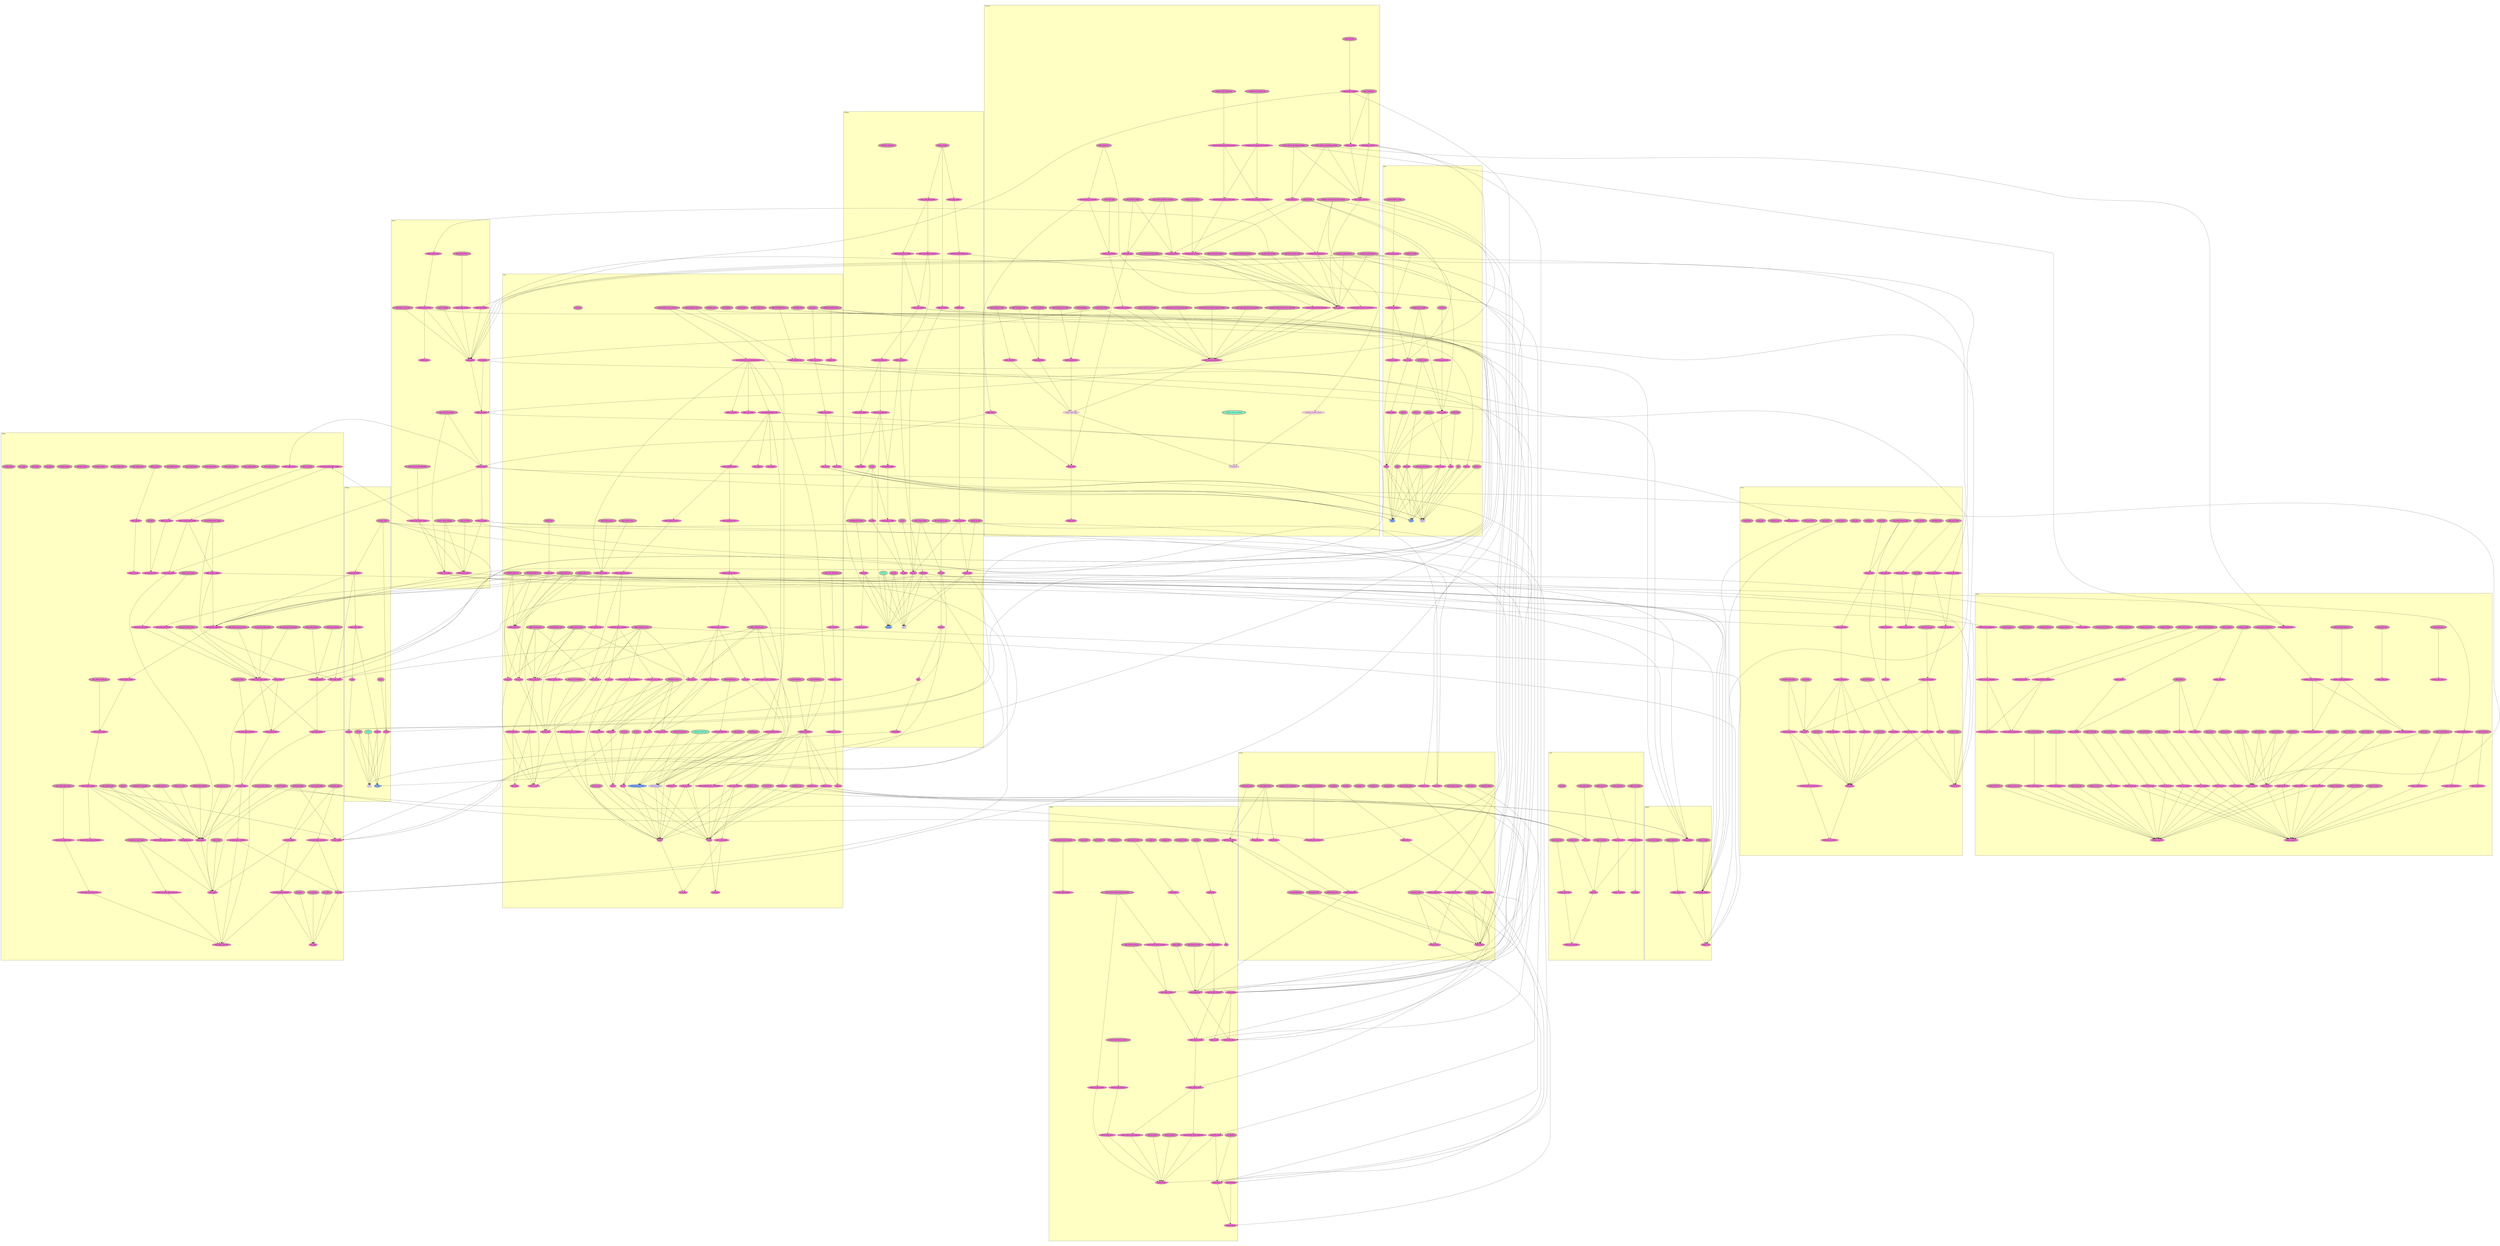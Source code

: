 digraph HoTT_Types {
  graph [ratio=0.5]
  node [style=filled]
Equiv_isequiv_inhab_codomain [label="isequiv_inhab_codomain", URL=<Equiv.html#isequiv_inhab_codomain>, peripheries=3, fillcolor="#F070D1"] ;
WType_istrunc_wtype [label="istrunc_wtype", URL=<WType.html#istrunc_wtype>, peripheries=3, fillcolor="#F070D1"] ;
Equiv_isequiv_contr_map [label="isequiv_contr_map", URL=<Equiv.html#isequiv_contr_map>, fillcolor="#F070D1"] ;
WType_equiv_path_wtype_ [label="equiv_path_wtype'", URL=<WType.html#equiv_path_wtype'>, fillcolor="#F070D1"] ;
Equiv_contr_map_isequiv [label="contr_map_isequiv", URL=<Equiv.html#contr_map_isequiv>, fillcolor="#F070D1"] ;
Empty_equiv_to_empty [label="equiv_to_empty", URL=<Empty.html#equiv_to_empty>, peripheries=3, fillcolor="#F070D1"] ;
WType_equiv_path_wtype [label="equiv_path_wtype", URL=<WType.html#equiv_path_wtype>, fillcolor="#F070D1"] ;
WType_issig_W [label="issig_W", URL=<WType.html#issig_W>, fillcolor="#F070D1"] ;
Empty_all_to_empty_isequiv [label="all_to_empty_isequiv", URL=<Empty.html#all_to_empty_isequiv>, fillcolor="#F070D1"] ;
WType_w_arg [label="w_arg", URL=<WType.html#w_arg>, fillcolor="#F070D1"] ;
Empty_hprop_Empty [label="hprop_Empty", URL=<Empty.html#hprop_Empty>, fillcolor="#F070D1"] ;
WType_w_label [label="w_label", URL=<WType.html#w_label>, fillcolor="#F070D1"] ;
Empty_equiv_empty_rec [label="equiv_empty_rec", URL=<Empty.html#equiv_empty_rec>, peripheries=3, fillcolor="#F070D1"] ;
Empty_isequiv_empty_rec [label="isequiv_empty_rec", URL=<Empty.html#isequiv_empty_rec>, fillcolor="#F070D1"] ;
WType_W_sind [label="W_sind", URL=<WType.html#W_sind>, peripheries=3, fillcolor="#F070D1"] ;
WType_W_rec [label="W_rec", URL=<WType.html#W_rec>, peripheries=3, fillcolor="#F070D1"] ;
Empty_Empty_rec [label="Empty_rec", URL=<Empty.html#Empty_rec>, fillcolor="#F070D1"] ;
Empty_contr_from_Empty [label="contr_from_Empty", URL=<Empty.html#contr_from_Empty>, peripheries=3, fillcolor="#F070D1"] ;
WType_W_ind [label="W_ind", URL=<WType.html#W_ind>, peripheries=3, fillcolor="#7FFFD4"] ;
Bool_abelian_aut_bool [label="abelian_aut_bool", URL=<Bool.html#abelian_aut_bool>, peripheries=3, fillcolor="#F070D1"] ;
WType_W_rect [label="W_rect", URL=<WType.html#W_rect>, fillcolor="#F070D1"] ;
WType_w_sup [label="w_sup", URL=<WType.html#w_sup>, fillcolor="#7FAAFF"] ;
Bool_idmap_bool_ne_negb [label="idmap_bool_ne_negb", URL=<Bool.html#idmap_bool_ne_negb>, peripheries=3, fillcolor="#F070D1"] ;
WType_W [label="W", URL=<WType.html#W>, fillcolor="#E2CDFA"] ;
Bool_aut_bool_idmap_or_negb [label="aut_bool_idmap_or_negb", URL=<Bool.html#aut_bool_idmap_or_negb>, peripheries=3, fillcolor="#F070D1"] ;
Universe_not_hset_Type [label="not_hset_Type", URL=<Universe.html#not_hset_Type>, peripheries=3, fillcolor="#F070D1"] ;
Bool_equiv_bool_aut_bool [label="equiv_bool_aut_bool", URL=<Bool.html#equiv_bool_aut_bool>, fillcolor="#F070D1"] ;
Universe_istrunc_paths_Type [label="istrunc_paths_Type", URL=<Universe.html#istrunc_paths_Type>, peripheries=3, fillcolor="#F070D1"] ;
Bool_aut_bool_canonical [label="aut_bool_canonical", URL=<Bool.html#aut_bool_canonical>, fillcolor="#F070D1"] ;
Bool_eval_bool_isequiv [label="eval_bool_isequiv", URL=<Bool.html#eval_bool_isequiv>, fillcolor="#F070D1"] ;
Universe_contr_basedequiv_ [label="contr_basedequiv'", URL=<Universe.html#contr_basedequiv'>, peripheries=3, fillcolor="#F070D1"] ;
Bool_equiv_negb [label="equiv_negb", URL=<Bool.html#equiv_negb>, fillcolor="#F070D1"] ;
Universe_contr_basedequiv [label="contr_basedequiv", URL=<Universe.html#contr_basedequiv>, peripheries=3, fillcolor="#F070D1"] ;
Bool_isequiv_negb [label="isequiv_negb", URL=<Bool.html#isequiv_negb>, fillcolor="#F070D1"] ;
Universe_equiv_induction_inv_comp [label="equiv_induction_inv_comp", URL=<Universe.html#equiv_induction_inv_comp>, peripheries=3, fillcolor="#F070D1"] ;
Universe_equiv_induction_inv [label="equiv_induction_inv", URL=<Universe.html#equiv_induction_inv>, fillcolor="#F070D1"] ;
Bool_equiv_bool_forall_prod [label="equiv_bool_forall_prod", URL=<Bool.html#equiv_bool_forall_prod>, peripheries=3, fillcolor="#F070D1"] ;
Bool_negb_ne [label="negb_ne", URL=<Bool.html#negb_ne>, peripheries=3, fillcolor="#F070D1"] ;
Universe_equiv_induction__comp [label="equiv_induction'_comp", URL=<Universe.html#equiv_induction'_comp>, peripheries=3, fillcolor="#F070D1"] ;
Bool_not_fixed_negb [label="not_fixed_negb", URL=<Bool.html#not_fixed_negb>, peripheries=3, fillcolor="#F070D1"] ;
Universe_equiv_induction_ [label="equiv_induction'", URL=<Universe.html#equiv_induction'>, fillcolor="#F070D1"] ;
Bool_hset_bool [label="hset_bool", URL=<Bool.html#hset_bool>, peripheries=3, fillcolor="#F070D1"] ;
Universe_equiv_induction_comp [label="equiv_induction_comp", URL=<Universe.html#equiv_induction_comp>, peripheries=3, fillcolor="#F070D1"] ;
Universe_equiv_induction [label="equiv_induction", URL=<Universe.html#equiv_induction>, fillcolor="#F070D1"] ;
Bool_decidable_paths_bool [label="decidable_paths_bool", URL=<Bool.html#decidable_paths_bool>, fillcolor="#F070D1"] ;
Bool_true_ne_false [label="true_ne_false", URL=<Bool.html#true_ne_false>, fillcolor="#F070D1"] ;
Universe_transport_path_universe_pV [label="transport_path_universe_pV", URL=<Universe.html#transport_path_universe_pV>, peripheries=3, fillcolor="#F070D1"] ;
Universe_transport_path_universe_pV_uncurried [label="transport_path_universe_pV_uncurried", URL=<Universe.html#transport_path_universe_pV_uncurried>, fillcolor="#F070D1"] ;
Bool_false_ne_true [label="false_ne_true", URL=<Bool.html#false_ne_true>, fillcolor="#F070D1"] ;
Bool_trunc_if [label="trunc_if", URL=<Bool.html#trunc_if>, fillcolor="#F070D1"] ;
Universe_path3_universe [label="path3_universe", URL=<Universe.html#path3_universe>, peripheries=3, fillcolor="#F070D1"] ;
Bool_implb_impl [label="implb_impl", URL=<Bool.html#implb_impl>, peripheries=3, fillcolor="#F070D1"] ;
Universe_equiv_path3_universe [label="equiv_path3_universe", URL=<Universe.html#equiv_path3_universe>, fillcolor="#F070D1"] ;
Universe_path2_universe_precompose_idmap [label="path2_universe_precompose_idmap", URL=<Universe.html#path2_universe_precompose_idmap>, peripheries=3, fillcolor="#F070D1"] ;
Bool_implb_true [label="implb_true", URL=<Bool.html#implb_true>, peripheries=3, fillcolor="#F070D1"] ;
Universe_path2_universe_postcompose_idmap [label="path2_universe_postcompose_idmap", URL=<Universe.html#path2_universe_postcompose_idmap>, peripheries=3, fillcolor="#F070D1"] ;
Bool_implb [label="implb", URL=<Bool.html#implb>, fillcolor="#F070D1"] ;
Universe_path2_universe_1 [label="path2_universe_1", URL=<Universe.html#path2_universe_1>, peripheries=3, fillcolor="#F070D1"] ;
Bool_negb [label="negb", URL=<Bool.html#negb>, fillcolor="#F070D1"] ;
Bool_orb [label="orb", URL=<Bool.html#orb>, peripheries=3, fillcolor="#F070D1"] ;
Universe_equiv_path2_universe_1 [label="equiv_path2_universe_1", URL=<Universe.html#equiv_path2_universe_1>, fillcolor="#F070D1"] ;
Universe_path2_universe [label="path2_universe", URL=<Universe.html#path2_universe>, fillcolor="#F070D1"] ;
Bool_andb [label="andb", URL=<Bool.html#andb>, peripheries=3, fillcolor="#F070D1"] ;
Universe_equiv_path2_universe [label="equiv_path2_universe", URL=<Universe.html#equiv_path2_universe>, fillcolor="#F070D1"] ;
Bool_Bool_rect [label="Bool_rect", URL=<Bool.html#Bool_rect>, peripheries=3, fillcolor="#F070D1"] ;
Universe_transport_arrow_toconst_path_universe [label="transport_arrow_toconst_path_universe", URL=<Universe.html#transport_arrow_toconst_path_universe>, peripheries=3, fillcolor="#F070D1"] ;
Bool_Bool_rec [label="Bool_rec", URL=<Bool.html#Bool_rec>, peripheries=3, fillcolor="#F070D1"] ;
Universe_transport_path_universe_Vp [label="transport_path_universe_Vp", URL=<Universe.html#transport_path_universe_Vp>, peripheries=3, fillcolor="#F070D1"] ;
Bool_Bool_ind [label="Bool_ind", URL=<Bool.html#Bool_ind>, fillcolor="#F070D1"] ;
Bool_false [label="false", URL=<Bool.html#false>, fillcolor="#7FAAFF"] ;
Universe_transport_path_universe_Vp_uncurried [label="transport_path_universe_Vp_uncurried", URL=<Universe.html#transport_path_universe_Vp_uncurried>, fillcolor="#F070D1"] ;
Bool_true [label="true", URL=<Bool.html#true>, fillcolor="#7FAAFF"] ;
Universe_transport_path_universe_V_equiv_path [label="transport_path_universe_V_equiv_path", URL=<Universe.html#transport_path_universe_V_equiv_path>, fillcolor="#F070D1"] ;
Bool_Bool [label="Bool", URL=<Bool.html#Bool>, fillcolor="#E2CDFA"] ;
Universe_transport_path_universe_V [label="transport_path_universe_V", URL=<Universe.html#transport_path_universe_V>, fillcolor="#F070D1"] ;
Universe_transport_path_universe_V_uncurried [label="transport_path_universe_V_uncurried", URL=<Universe.html#transport_path_universe_V_uncurried>, fillcolor="#F070D1"] ;
Arrow_decidable_arrow [label="decidable_arrow", URL=<Arrow.html#decidable_arrow>, peripheries=3, fillcolor="#F070D1"] ;
Universe_transport_path_universe_ [label="transport_path_universe'", URL=<Universe.html#transport_path_universe'>, peripheries=3, fillcolor="#F070D1"] ;
Arrow_equiv_functor_arrow_ [label="equiv_functor_arrow'", URL=<Arrow.html#equiv_functor_arrow'>, peripheries=3, fillcolor="#F070D1"] ;
Universe_transport_path_universe_equiv_path [label="transport_path_universe_equiv_path", URL=<Universe.html#transport_path_universe_equiv_path>, fillcolor="#F070D1"] ;
Arrow_equiv_functor_arrow [label="equiv_functor_arrow", URL=<Arrow.html#equiv_functor_arrow>, peripheries=3, fillcolor="#F070D1"] ;
Universe_transport_path_universe [label="transport_path_universe", URL=<Universe.html#transport_path_universe>, fillcolor="#F070D1"] ;
Arrow_isequiv_functor_arrow [label="isequiv_functor_arrow", URL=<Arrow.html#isequiv_functor_arrow>, fillcolor="#F070D1"] ;
Universe_transport_path_universe_uncurried [label="transport_path_universe_uncurried", URL=<Universe.html#transport_path_universe_uncurried>, fillcolor="#F070D1"] ;
Arrow_istrunc_arrow [label="istrunc_arrow", URL=<Arrow.html#istrunc_arrow>, fillcolor="#F070D1"] ;
Arrow_contr_arrow [label="contr_arrow", URL=<Arrow.html#contr_arrow>, peripheries=3, fillcolor="#F070D1"] ;
Universe_ap_prod_r_path_universe [label="ap_prod_r_path_universe", URL=<Universe.html#ap_prod_r_path_universe>, peripheries=3, fillcolor="#F070D1"] ;
Universe_ap_prod_l_path_universe [label="ap_prod_l_path_universe", URL=<Universe.html#ap_prod_l_path_universe>, peripheries=3, fillcolor="#F070D1"] ;
Arrow_ap_functor_arrow [label="ap_functor_arrow", URL=<Arrow.html#ap_functor_arrow>, peripheries=3, fillcolor="#F070D1"] ;
Arrow_not_contrapositive [label="not_contrapositive", URL=<Arrow.html#not_contrapositive>, peripheries=3, fillcolor="#F070D1"] ;
Universe_ap_equiv_path_universe [label="ap_equiv_path_universe", URL=<Universe.html#ap_equiv_path_universe>, peripheries=3, fillcolor="#F070D1"] ;
Universe_path_universe_V [label="path_universe_V", URL=<Universe.html#path_universe_V>, peripheries=3, fillcolor="#F070D1"] ;
Arrow_functor_arrow [label="functor_arrow", URL=<Arrow.html#functor_arrow>, fillcolor="#F070D1"] ;
Universe_path_universe_V_uncurried [label="path_universe_V_uncurried", URL=<Universe.html#path_universe_V_uncurried>, fillcolor="#F070D1"] ;
Arrow_ap_lambda [label="ap_lambda", URL=<Arrow.html#ap_lambda>, peripheries=3, fillcolor="#F070D1"] ;
Universe_path_universe_1 [label="path_universe_1", URL=<Universe.html#path_universe_1>, fillcolor="#F070D1"] ;
Arrow_ap_apply_FlFr [label="ap_apply_FlFr", URL=<Arrow.html#ap_apply_FlFr>, peripheries=3, fillcolor="#F070D1"] ;
Universe_path_universe_compose [label="path_universe_compose", URL=<Universe.html#path_universe_compose>, peripheries=3, fillcolor="#F070D1"] ;
Arrow_ap_apply_Fr [label="ap_apply_Fr", URL=<Arrow.html#ap_apply_Fr>, peripheries=3, fillcolor="#F070D1"] ;
Universe_path_universe_compose_uncurried [label="path_universe_compose_uncurried", URL=<Universe.html#path_universe_compose_uncurried>, peripheries=3, fillcolor="#F070D1"] ;
Arrow_ap_apply_Fl [label="ap_apply_Fl", URL=<Arrow.html#ap_apply_Fl>, peripheries=3, fillcolor="#F070D1"] ;
Universe_equiv_path_pp [label="equiv_path_pp", URL=<Universe.html#equiv_path_pp>, fillcolor="#F070D1"] ;
Arrow_ap_apply_l [label="ap_apply_l", URL=<Arrow.html#ap_apply_l>, peripheries=3, fillcolor="#F070D1"] ;
Universe_transport_idmap_path_universe_uncurried [label="transport_idmap_path_universe_uncurried", URL=<Universe.html#transport_idmap_path_universe_uncurried>, peripheries=3, fillcolor="#F070D1"] ;
Arrow_ap10_dpath_arrow [label="ap10_dpath_arrow", URL=<Arrow.html#ap10_dpath_arrow>, peripheries=3, fillcolor="#F070D1"] ;
Universe_transport_idmap_path_universe [label="transport_idmap_path_universe", URL=<Universe.html#transport_idmap_path_universe>, peripheries=3, fillcolor="#F070D1"] ;
Arrow_dpath_arrow [label="dpath_arrow", URL=<Arrow.html#dpath_arrow>, fillcolor="#F070D1"] ;
Universe_equiv_path_path_universe_uncurried [label="equiv_path_path_universe_uncurried", URL=<Universe.html#equiv_path_path_universe_uncurried>, peripheries=3, fillcolor="#F070D1"] ;
Arrow_ap_transport_arrow_toconst [label="ap_transport_arrow_toconst", URL=<Arrow.html#ap_transport_arrow_toconst>, peripheries=3, fillcolor="#F070D1"] ;
Arrow_transport_arrow_fromconst [label="transport_arrow_fromconst", URL=<Arrow.html#transport_arrow_fromconst>, peripheries=3, fillcolor="#F070D1"] ;
Universe_equiv_path_path_universe [label="equiv_path_path_universe", URL=<Universe.html#equiv_path_path_universe>, peripheries=3, fillcolor="#F070D1"] ;
Arrow_transport_arrow_toconst [label="transport_arrow_toconst", URL=<Arrow.html#transport_arrow_toconst>, fillcolor="#F070D1"] ;
Universe_path_universe_uncurried_transport_idmap [label="path_universe_uncurried_transport_idmap", URL=<Universe.html#path_universe_uncurried_transport_idmap>, peripheries=3, fillcolor="#F070D1"] ;
Arrow_transport_arrow [label="transport_arrow", URL=<Arrow.html#transport_arrow>, fillcolor="#F070D1"] ;
Universe_path_universe_transport_idmap [label="path_universe_transport_idmap", URL=<Universe.html#path_universe_transport_idmap>, peripheries=3, fillcolor="#F070D1"] ;
Universe_path_universe_uncurried_equiv_path [label="path_universe_uncurried_equiv_path", URL=<Universe.html#path_universe_uncurried_equiv_path>, peripheries=3, fillcolor="#F070D1"] ;
Arrow_path_arrow_pp [label="path_arrow_pp", URL=<Arrow.html#path_arrow_pp>, peripheries=3, fillcolor="#F070D1"] ;
Universe_path_universe_equiv_path [label="path_universe_equiv_path", URL=<Universe.html#path_universe_equiv_path>, peripheries=3, fillcolor="#F070D1"] ;
Arrow_equiv_path_arrow [label="equiv_path_arrow", URL=<Arrow.html#equiv_path_arrow>, fillcolor="#F070D1"] ;
Arrow_isequiv_path_arrow [label="isequiv_path_arrow", URL=<Arrow.html#isequiv_path_arrow>, fillcolor="#F070D1"] ;
Universe_equiv_equiv_path [label="equiv_equiv_path", URL=<Universe.html#equiv_equiv_path>, peripheries=3, fillcolor="#F070D1"] ;
Universe_equiv_path_universe [label="equiv_path_universe", URL=<Universe.html#equiv_path_universe>, fillcolor="#F070D1"] ;
Arrow_equiv_ap10 [label="equiv_ap10", URL=<Arrow.html#equiv_ap10>, fillcolor="#F070D1"] ;
Arrow_path_arrow_1 [label="path_arrow_1", URL=<Arrow.html#path_arrow_1>, fillcolor="#F070D1"] ;
Universe_isequiv_path_universe [label="isequiv_path_universe", URL=<Universe.html#isequiv_path_universe>, fillcolor="#F070D1"] ;
Universe_eta_path_universe_uncurried [label="eta_path_universe_uncurried", URL=<Universe.html#eta_path_universe_uncurried>, peripheries=3, fillcolor="#F070D1"] ;
Arrow_eta_path_arrow [label="eta_path_arrow", URL=<Arrow.html#eta_path_arrow>, fillcolor="#F070D1"] ;
Universe_eta_path_universe [label="eta_path_universe", URL=<Universe.html#eta_path_universe>, fillcolor="#F070D1"] ;
Arrow_ap10_path_forall [label="ap10_path_forall", URL=<Arrow.html#ap10_path_forall>, peripheries=3, fillcolor="#F070D1"] ;
Universe_path_universe [label="path_universe", URL=<Universe.html#path_universe>, fillcolor="#F070D1"] ;
Arrow_apD10_path_arrow [label="apD10_path_arrow", URL=<Arrow.html#apD10_path_arrow>, peripheries=3, fillcolor="#F070D1"] ;
Universe_path_universe_uncurried [label="path_universe_uncurried", URL=<Universe.html#path_universe_uncurried>, fillcolor="#F070D1"] ;
Arrow_ap10_path_arrow [label="ap10_path_arrow", URL=<Arrow.html#ap10_path_arrow>, peripheries=3, fillcolor="#F070D1"] ;
Arrow_path_arrow [label="path_arrow", URL=<Arrow.html#path_arrow>, fillcolor="#F070D1"] ;
Universe_Univalence_implies_Funext [label="Univalence_implies_Funext", URL=<Universe.html#Univalence_implies_Funext>, fillcolor="#FACDEF"] ;
Universe_isequiv_equiv_path [label="isequiv_equiv_path", URL=<Universe.html#isequiv_equiv_path>, fillcolor="#FACDEF"] ;
Universe_is_global_axiom_univalence [label="is_global_axiom_univalence", URL=<Universe.html#is_global_axiom_univalence>, peripheries=3, fillcolor="#7FFFD4"] ;
Universe_Univalence [label="Univalence", URL=<Universe.html#Univalence>, fillcolor="#FACDEF"] ;
Universe_equiv_path_V [label="equiv_path_V", URL=<Universe.html#equiv_path_V>, fillcolor="#F070D1"] ;
Universe_equiv_path [label="equiv_path", URL=<Universe.html#equiv_path>, fillcolor="#F070D1"] ;
Universe_isequiv_path [label="isequiv_path", URL=<Universe.html#isequiv_path>, fillcolor="#F070D1"] ;
Unit_contr_equiv_unit [label="contr_equiv_unit", URL=<Unit.html#contr_equiv_unit>, peripheries=3, fillcolor="#F070D1"] ;
Unit_equiv_contr_unit [label="equiv_contr_unit", URL=<Unit.html#equiv_contr_unit>, peripheries=3, fillcolor="#F070D1"] ;
Unit_contr_unit [label="contr_unit", URL=<Unit.html#contr_unit>, fillcolor="#F070D1"] ;
Unit_equiv_unit_coind [label="equiv_unit_coind", URL=<Unit.html#equiv_unit_coind>, peripheries=3, fillcolor="#F070D1"] ;
Unit_isequiv_unit_coind [label="isequiv_unit_coind", URL=<Unit.html#isequiv_unit_coind>, fillcolor="#F070D1"] ;
Unit_unit_coind [label="unit_coind", URL=<Unit.html#unit_coind>, fillcolor="#F070D1"] ;
Unit_isequiv_unit_name [label="isequiv_unit_name", URL=<Unit.html#isequiv_unit_name>, peripheries=3, fillcolor="#F070D1"] ;
Unit_equiv_unit_rec [label="equiv_unit_rec", URL=<Unit.html#equiv_unit_rec>, peripheries=3, fillcolor="#F070D1"] ;
Unit_isequiv_unit_rec [label="isequiv_unit_rec", URL=<Unit.html#isequiv_unit_rec>, fillcolor="#F070D1"] ;
Unit_isequiv_unit_ind [label="isequiv_unit_ind", URL=<Unit.html#isequiv_unit_ind>, fillcolor="#F070D1"] ;
Unit_equiv_path_unit [label="equiv_path_unit", URL=<Unit.html#equiv_path_unit>, peripheries=3, fillcolor="#F070D1"] ;
Unit_isequiv_path_unit [label="isequiv_path_unit", URL=<Unit.html#isequiv_path_unit>, fillcolor="#F070D1"] ;
Unit_eta_path_unit [label="eta_path_unit", URL=<Unit.html#eta_path_unit>, peripheries=3, fillcolor="#F070D1"] ;
Unit_path_unit [label="path_unit", URL=<Unit.html#path_unit>, fillcolor="#F070D1"] ;
Unit_path_unit_uncurried [label="path_unit_uncurried", URL=<Unit.html#path_unit_uncurried>, fillcolor="#F070D1"] ;
Unit_eta_unit [label="eta_unit", URL=<Unit.html#eta_unit>, peripheries=3, fillcolor="#F070D1"] ;
Sum_trunc_sum_ [label="trunc_sum'", URL=<Sum.html#trunc_sum'>, peripheries=3, fillcolor="#F070D1"] ;
Sum_isequiv_sum_of_sig [label="isequiv_sum_of_sig", URL=<Sum.html#isequiv_sum_of_sig>, fillcolor="#F070D1"] ;
Sum_isequiv_sig_of_sum [label="isequiv_sig_of_sum", URL=<Sum.html#isequiv_sig_of_sum>, fillcolor="#F070D1"] ;
Sum_sum_of_sig [label="sum_of_sig", URL=<Sum.html#sum_of_sig>, fillcolor="#F070D1"] ;
Sum_sig_of_sum [label="sig_of_sum", URL=<Sum.html#sig_of_sum>, fillcolor="#F070D1"] ;
Sum_ishprop_decidable_hprop [label="ishprop_decidable_hprop", URL=<Sum.html#ishprop_decidable_hprop>, peripheries=3, fillcolor="#F070D1"] ;
Sum_decidablepaths_sum [label="decidablepaths_sum", URL=<Sum.html#decidablepaths_sum>, peripheries=3, fillcolor="#F070D1"] ;
Sum_decidable_sum [label="decidable_sum", URL=<Sum.html#decidable_sum>, peripheries=3, fillcolor="#F070D1"] ;
Sum_ishprop_sum [label="ishprop_sum", URL=<Sum.html#ishprop_sum>, fillcolor="#F070D1"] ;
Sum_ishset_sum [label="ishset_sum", URL=<Sum.html#ishset_sum>, peripheries=3, fillcolor="#F070D1"] ;
Sum_istrunc_sum [label="istrunc_sum", URL=<Sum.html#istrunc_sum>, fillcolor="#F070D1"] ;
Sum_equiv_sum_distributive [label="equiv_sum_distributive", URL=<Sum.html#equiv_sum_distributive>, peripheries=3, fillcolor="#F070D1"] ;
Sum_equiv_sum_ind [label="equiv_sum_ind", URL=<Sum.html#equiv_sum_ind>, fillcolor="#F070D1"] ;
Sum_isequiv_sum_ind [label="isequiv_sum_ind", URL=<Sum.html#isequiv_sum_ind>, fillcolor="#F070D1"] ;
Sum_sum_ind_uncurried [label="sum_ind_uncurried", URL=<Sum.html#sum_ind_uncurried>, fillcolor="#F070D1"] ;
Sum_equiv_unfunctor_sum_contr_ll [label="equiv_unfunctor_sum_contr_ll", URL=<Sum.html#equiv_unfunctor_sum_contr_ll>, peripheries=3, fillcolor="#F070D1"] ;
Sum_equiv_unfunctor_sum_indecomposable_ll [label="equiv_unfunctor_sum_indecomposable_ll", URL=<Sum.html#equiv_unfunctor_sum_indecomposable_ll>, fillcolor="#F070D1"] ;
Sum_equiv_indecomposable_sum [label="equiv_indecomposable_sum", URL=<Sum.html#equiv_indecomposable_sum>, fillcolor="#F070D1"] ;
Sum_indecomposable_contr [label="indecomposable_contr", URL=<Sum.html#indecomposable_contr>, fillcolor="#F070D1"] ;
Sum_indecompose0 [label="indecompose0", URL=<Sum.html#indecompose0>, peripheries=3, fillcolor="#F070D1"] ;
Sum_indecompose [label="indecompose", URL=<Sum.html#indecompose>, peripheries=3, fillcolor="#F070D1"] ;
Sum_Indecomposable_sind [label="Indecomposable_sind", URL=<Sum.html#Indecomposable_sind>, peripheries=3, fillcolor="#F070D1"] ;
Sum_Indecomposable_rec [label="Indecomposable_rec", URL=<Sum.html#Indecomposable_rec>, peripheries=3, fillcolor="#F070D1"] ;
Sum_Indecomposable_ind [label="Indecomposable_ind", URL=<Sum.html#Indecomposable_ind>, peripheries=3, fillcolor="#7FFFD4"] ;
Sum_Indecomposable_rect [label="Indecomposable_rect", URL=<Sum.html#Indecomposable_rect>, fillcolor="#F070D1"] ;
Sum_Build_Indecomposable [label="Build_Indecomposable", URL=<Sum.html#Build_Indecomposable>, fillcolor="#7FAAFF"] ;
Sum_Indecomposable [label="Indecomposable", URL=<Sum.html#Indecomposable>, fillcolor="#E2CDFA"] ;
Sum_is_inr_decompose_r [label="is_inr_decompose_r", URL=<Sum.html#is_inr_decompose_r>, peripheries=3, fillcolor="#F070D1"] ;
Sum_is_inl_decompose_l [label="is_inl_decompose_l", URL=<Sum.html#is_inl_decompose_l>, peripheries=3, fillcolor="#F070D1"] ;
Sum_equiv_decompose [label="equiv_decompose", URL=<Sum.html#equiv_decompose>, fillcolor="#F070D1"] ;
Sum_decompose_r [label="decompose_r", URL=<Sum.html#decompose_r>, fillcolor="#F070D1"] ;
Sum_decompose_l [label="decompose_l", URL=<Sum.html#decompose_l>, fillcolor="#F070D1"] ;
Sum_equiv_sigma_sum [label="equiv_sigma_sum", URL=<Sum.html#equiv_sigma_sum>, peripheries=3, fillcolor="#F070D1"] ;
Sum_sum_distrib_r [label="sum_distrib_r", URL=<Sum.html#sum_distrib_r>, peripheries=3, fillcolor="#F070D1"] ;
Sum_sum_distrib_l [label="sum_distrib_l", URL=<Sum.html#sum_distrib_l>, peripheries=3, fillcolor="#F070D1"] ;
Sum_sum_empty_r [label="sum_empty_r", URL=<Sum.html#sum_empty_r>, fillcolor="#F070D1"] ;
Sum_sum_empty_l [label="sum_empty_l", URL=<Sum.html#sum_empty_l>, fillcolor="#F070D1"] ;
Sum_equiv_sum_assoc [label="equiv_sum_assoc", URL=<Sum.html#equiv_sum_assoc>, fillcolor="#F070D1"] ;
Sum_equiv_sum_symm [label="equiv_sum_symm", URL=<Sum.html#equiv_sum_symm>, fillcolor="#F070D1"] ;
Sum_equiv_unfunctor_sum [label="equiv_unfunctor_sum", URL=<Sum.html#equiv_unfunctor_sum>, fillcolor="#F070D1"] ;
Sum_equiv_unfunctor_sum_r [label="equiv_unfunctor_sum_r", URL=<Sum.html#equiv_unfunctor_sum_r>, fillcolor="#F070D1"] ;
Sum_isequiv_unfunctor_sum_r [label="isequiv_unfunctor_sum_r", URL=<Sum.html#isequiv_unfunctor_sum_r>, fillcolor="#F070D1"] ;
Sum_equiv_unfunctor_sum_l [label="equiv_unfunctor_sum_l", URL=<Sum.html#equiv_unfunctor_sum_l>, fillcolor="#F070D1"] ;
Sum_isequiv_unfunctor_sum_l [label="isequiv_unfunctor_sum_l", URL=<Sum.html#isequiv_unfunctor_sum_l>, fillcolor="#F070D1"] ;
Sum_equiv_functor_sum_r [label="equiv_functor_sum_r", URL=<Sum.html#equiv_functor_sum_r>, peripheries=3, fillcolor="#F070D1"] ;
Sum_equiv_functor_sum_l [label="equiv_functor_sum_l", URL=<Sum.html#equiv_functor_sum_l>, peripheries=3, fillcolor="#F070D1"] ;
Sum_equiv_functor_sum_ [label="equiv_functor_sum'", URL=<Sum.html#equiv_functor_sum'>, fillcolor="#F070D1"] ;
Sum_equiv_functor_sum [label="equiv_functor_sum", URL=<Sum.html#equiv_functor_sum>, fillcolor="#F070D1"] ;
Sum_isequiv_functor_sum [label="isequiv_functor_sum", URL=<Sum.html#isequiv_functor_sum>, fillcolor="#F070D1"] ;
Sum_hfiber_unfunctor_sum_r [label="hfiber_unfunctor_sum_r", URL=<Sum.html#hfiber_unfunctor_sum_r>, peripheries=3, fillcolor="#F070D1"] ;
Sum_hfiber_unfunctor_sum_r_subproof0 [label="hfiber_unfunctor_sum_r_subproof0", URL=<Sum.html#hfiber_unfunctor_sum_r_subproof0>, fillcolor="#F070D1"] ;
Sum_hfiber_unfunctor_sum_r_subproof [label="hfiber_unfunctor_sum_r_subproof", URL=<Sum.html#hfiber_unfunctor_sum_r_subproof>, fillcolor="#F070D1"] ;
Sum_hfiber_unfunctor_sum_l [label="hfiber_unfunctor_sum_l", URL=<Sum.html#hfiber_unfunctor_sum_l>, peripheries=3, fillcolor="#F070D1"] ;
Sum_hfiber_unfunctor_sum_l_subproof0 [label="hfiber_unfunctor_sum_l_subproof0", URL=<Sum.html#hfiber_unfunctor_sum_l_subproof0>, fillcolor="#F070D1"] ;
Sum_hfiber_unfunctor_sum_l_subproof [label="hfiber_unfunctor_sum_l_subproof", URL=<Sum.html#hfiber_unfunctor_sum_l_subproof>, fillcolor="#F070D1"] ;
Sum_unfunctor_sum_r_compose [label="unfunctor_sum_r_compose", URL=<Sum.html#unfunctor_sum_r_compose>, fillcolor="#F070D1"] ;
Sum_unfunctor_sum_l_compose [label="unfunctor_sum_l_compose", URL=<Sum.html#unfunctor_sum_l_compose>, fillcolor="#F070D1"] ;
Sum_unfunctor_sum_r_beta [label="unfunctor_sum_r_beta", URL=<Sum.html#unfunctor_sum_r_beta>, fillcolor="#F070D1"] ;
Sum_unfunctor_sum_l_beta [label="unfunctor_sum_l_beta", URL=<Sum.html#unfunctor_sum_l_beta>, fillcolor="#F070D1"] ;
Sum_unfunctor_sum_eta [label="unfunctor_sum_eta", URL=<Sum.html#unfunctor_sum_eta>, peripheries=3, fillcolor="#F070D1"] ;
Sum_unfunctor_sum_r [label="unfunctor_sum_r", URL=<Sum.html#unfunctor_sum_r>, fillcolor="#F070D1"] ;
Sum_unfunctor_sum_l [label="unfunctor_sum_l", URL=<Sum.html#unfunctor_sum_l>, fillcolor="#F070D1"] ;
Sum_functor_sum_homotopic [label="functor_sum_homotopic", URL=<Sum.html#functor_sum_homotopic>, peripheries=3, fillcolor="#F070D1"] ;
Sum_hfiber_functor_sum_r [label="hfiber_functor_sum_r", URL=<Sum.html#hfiber_functor_sum_r>, peripheries=3, fillcolor="#F070D1"] ;
Sum_hfiber_functor_sum_l [label="hfiber_functor_sum_l", URL=<Sum.html#hfiber_functor_sum_l>, peripheries=3, fillcolor="#F070D1"] ;
Sum_functor_sum [label="functor_sum", URL=<Sum.html#functor_sum>, fillcolor="#F070D1"] ;
Sum_is_inr_ind [label="is_inr_ind", URL=<Sum.html#is_inr_ind>, fillcolor="#F070D1"] ;
Sum_is_inl_ind [label="is_inl_ind", URL=<Sum.html#is_inl_ind>, fillcolor="#F070D1"] ;
Sum_is_inl_or_is_inr [label="is_inl_or_is_inr", URL=<Sum.html#is_inl_or_is_inr>, fillcolor="#F070D1"] ;
Sum_not_is_inl_and_inr_ [label="not_is_inl_and_inr'", URL=<Sum.html#not_is_inl_and_inr'>, fillcolor="#F070D1"] ;
Sum_not_is_inl_and_inr [label="not_is_inl_and_inr", URL=<Sum.html#not_is_inl_and_inr>, fillcolor="#F070D1"] ;
Sum_inr_un_inr [label="inr_un_inr", URL=<Sum.html#inr_un_inr>, fillcolor="#F070D1"] ;
Sum_inl_un_inl [label="inl_un_inl", URL=<Sum.html#inl_un_inl>, fillcolor="#F070D1"] ;
Sum_un_inr_inr [label="un_inr_inr", URL=<Sum.html#un_inr_inr>, peripheries=3, fillcolor="#F070D1"] ;
Sum_un_inl_inl [label="un_inl_inl", URL=<Sum.html#un_inl_inl>, peripheries=3, fillcolor="#F070D1"] ;
Sum_is_inr_not_inl [label="is_inr_not_inl", URL=<Sum.html#is_inr_not_inl>, peripheries=3, fillcolor="#F070D1"] ;
Sum_is_inl_not_inr [label="is_inl_not_inr", URL=<Sum.html#is_inl_not_inr>, peripheries=3, fillcolor="#F070D1"] ;
Sum_un_inr [label="un_inr", URL=<Sum.html#un_inr>, fillcolor="#F070D1"] ;
Sum_un_inl [label="un_inl", URL=<Sum.html#un_inl>, fillcolor="#F070D1"] ;
Sum_decidable_is_inr [label="decidable_is_inr", URL=<Sum.html#decidable_is_inr>, peripheries=3, fillcolor="#F070D1"] ;
Sum_decidable_is_inl [label="decidable_is_inl", URL=<Sum.html#decidable_is_inl>, peripheries=3, fillcolor="#F070D1"] ;
Sum_ishprop_is_inr [label="ishprop_is_inr", URL=<Sum.html#ishprop_is_inr>, fillcolor="#F070D1"] ;
Sum_ishprop_is_inl [label="ishprop_is_inl", URL=<Sum.html#ishprop_is_inl>, fillcolor="#F070D1"] ;
Sum_is_inr [label="is_inr", URL=<Sum.html#is_inr>, fillcolor="#F070D1"] ;
Sum_is_inl [label="is_inl", URL=<Sum.html#is_inl>, fillcolor="#F070D1"] ;
Sum_is_inr_and [label="is_inr_and", URL=<Sum.html#is_inr_and>, fillcolor="#F070D1"] ;
Sum_is_inl_and [label="is_inl_and", URL=<Sum.html#is_inl_and>, fillcolor="#F070D1"] ;
Sum_transport_sum [label="transport_sum", URL=<Sum.html#transport_sum>, peripheries=3, fillcolor="#F070D1"] ;
Sum_equiv_decidable_sum_r [label="equiv_decidable_sum_r", URL=<Sum.html#equiv_decidable_sum_r>, peripheries=3, fillcolor="#F070D1"] ;
Sum_equiv_decidable_sum_l [label="equiv_decidable_sum_l", URL=<Sum.html#equiv_decidable_sum_l>, peripheries=3, fillcolor="#F070D1"] ;
Sum_equiv_decidable_sum [label="equiv_decidable_sum", URL=<Sum.html#equiv_decidable_sum>, fillcolor="#F070D1"] ;
Sum_decidable_hfiber_inr [label="decidable_hfiber_inr", URL=<Sum.html#decidable_hfiber_inr>, peripheries=3, fillcolor="#F070D1"] ;
Sum_ishprop_hfiber_inr [label="ishprop_hfiber_inr", URL=<Sum.html#ishprop_hfiber_inr>, peripheries=3, fillcolor="#F070D1"] ;
Sum_decidable_hfiber_inl [label="decidable_hfiber_inl", URL=<Sum.html#decidable_hfiber_inl>, peripheries=3, fillcolor="#F070D1"] ;
Sum_ishprop_hfiber_inl [label="ishprop_hfiber_inl", URL=<Sum.html#ishprop_hfiber_inl>, peripheries=3, fillcolor="#F070D1"] ;
Sum_equiv_path_sum [label="equiv_path_sum", URL=<Sum.html#equiv_path_sum>, fillcolor="#F070D1"] ;
Sum_isequiv_path_sum [label="isequiv_path_sum", URL=<Sum.html#isequiv_path_sum>, fillcolor="#F070D1"] ;
Sum_eissect_path_sum [label="eissect_path_sum", URL=<Sum.html#eissect_path_sum>, fillcolor="#F070D1"] ;
Sum_eisretr_path_sum [label="eisretr_path_sum", URL=<Sum.html#eisretr_path_sum>, fillcolor="#F070D1"] ;
Sum_path_sum_inr [label="path_sum_inr", URL=<Sum.html#path_sum_inr>, fillcolor="#F070D1"] ;
Sum_path_sum_inl [label="path_sum_inl", URL=<Sum.html#path_sum_inl>, fillcolor="#F070D1"] ;
Sum_inr_ne_inl [label="inr_ne_inl", URL=<Sum.html#inr_ne_inl>, fillcolor="#F070D1"] ;
Sum_inl_ne_inr [label="inl_ne_inr", URL=<Sum.html#inl_ne_inr>, fillcolor="#F070D1"] ;
Sum_path_sum_inv [label="path_sum_inv", URL=<Sum.html#path_sum_inv>, fillcolor="#F070D1"] ;
Sum_path_sum [label="path_sum", URL=<Sum.html#path_sum>, fillcolor="#F070D1"] ;
Sum_eta_sum [label="eta_sum", URL=<Sum.html#eta_sum>, peripheries=3, fillcolor="#F070D1"] ;
Sum_sum_ind [label="sum_ind", URL=<Sum.html#sum_ind>, fillcolor="#F070D1"] ;
Sigma_istruncmap_from_functor_sigma [label="istruncmap_from_functor_sigma", URL=<Sigma.html#istruncmap_from_functor_sigma>, fillcolor="#F070D1"] ;
Sigma_hfiber_functor_sigma_idmap [label="hfiber_functor_sigma_idmap", URL=<Sigma.html#hfiber_functor_sigma_idmap>, fillcolor="#F070D1"] ;
Sigma_istruncmap_functor_sigma [label="istruncmap_functor_sigma", URL=<Sigma.html#istruncmap_functor_sigma>, peripheries=3, fillcolor="#F070D1"] ;
Sigma_hfiber_functor_sigma [label="hfiber_functor_sigma", URL=<Sigma.html#hfiber_functor_sigma>, fillcolor="#F070D1"] ;
Sigma_pr1_path_path_sigma_hprop [label="pr1_path_path_sigma_hprop", URL=<Sigma.html#pr1_path_path_sigma_hprop>, peripheries=3, fillcolor="#F070D1"] ;
Sigma_ap_pr1_path_sigma_hprop [label="ap_pr1_path_sigma_hprop", URL=<Sigma.html#ap_pr1_path_sigma_hprop>, peripheries=3, fillcolor="#F070D1"] ;
Sigma_path_sigma_hprop_pr1_path [label="path_sigma_hprop_pr1_path", URL=<Sigma.html#path_sigma_hprop_pr1_path>, peripheries=3, fillcolor="#F070D1"] ;
Sigma_path_sigma_hprop_ap_pr1 [label="path_sigma_hprop_ap_pr1", URL=<Sigma.html#path_sigma_hprop_ap_pr1>, peripheries=3, fillcolor="#F070D1"] ;
Sigma_path_sigma_hprop_pp [label="path_sigma_hprop_pp", URL=<Sigma.html#path_sigma_hprop_pp>, peripheries=3, fillcolor="#F070D1"] ;
Sigma_path_sigma_hprop_V [label="path_sigma_hprop_V", URL=<Sigma.html#path_sigma_hprop_V>, peripheries=3, fillcolor="#F070D1"] ;
Sigma_path_sigma_hprop_1 [label="path_sigma_hprop_1", URL=<Sigma.html#path_sigma_hprop_1>, fillcolor="#F070D1"] ;
Sigma_isequiv_ap_pr1_hprop [label="isequiv_ap_pr1_hprop", URL=<Sigma.html#isequiv_ap_pr1_hprop>, peripheries=3, fillcolor="#F070D1"] ;
Sigma_isequiv_pr1_path_hprop [label="isequiv_pr1_path_hprop", URL=<Sigma.html#isequiv_pr1_path_hprop>, fillcolor="#F070D1"] ;
Sigma_equiv_path_sigma_hprop [label="equiv_path_sigma_hprop", URL=<Sigma.html#equiv_path_sigma_hprop>, fillcolor="#F070D1"] ;
Sigma_isequiv_path_sigma_hprop [label="isequiv_path_sigma_hprop", URL=<Sigma.html#isequiv_path_sigma_hprop>, fillcolor="#F070D1"] ;
Sigma_path_sigma_hprop [label="path_sigma_hprop", URL=<Sigma.html#path_sigma_hprop>, fillcolor="#F070D1"] ;
Sigma_ishprop_sigma_disjoint [label="ishprop_sigma_disjoint", URL=<Sigma.html#ishprop_sigma_disjoint>, peripheries=3, fillcolor="#F070D1"] ;
Sigma_istrunc_sigma [label="istrunc_sigma", URL=<Sigma.html#istrunc_sigma>, fillcolor="#F070D1"] ;
Sigma_equiv_sig_coind [label="equiv_sig_coind", URL=<Sigma.html#equiv_sig_coind>, peripheries=3, fillcolor="#F070D1"] ;
Sigma_isequiv_sig_coind [label="isequiv_sig_coind", URL=<Sigma.html#isequiv_sig_coind>, fillcolor="#F070D1"] ;
Sigma_sig_coind [label="sig_coind", URL=<Sigma.html#sig_coind>, peripheries=3, fillcolor="#F070D1"] ;
Sigma_sig_coind_uncurried [label="sig_coind_uncurried", URL=<Sigma.html#sig_coind_uncurried>, fillcolor="#F070D1"] ;
Sigma_equiv_sig_ind_ [label="equiv_sig_ind'", URL=<Sigma.html#equiv_sig_ind'>, peripheries=3, fillcolor="#F070D1"] ;
Sigma_equiv_sig_ind [label="equiv_sig_ind", URL=<Sigma.html#equiv_sig_ind>, fillcolor="#F070D1"] ;
Sigma_isequiv_sig_ind [label="isequiv_sig_ind", URL=<Sigma.html#isequiv_sig_ind>, fillcolor="#F070D1"] ;
Sigma_equiv_sigma_symm0 [label="equiv_sigma_symm0", URL=<Sigma.html#equiv_sigma_symm0>, peripheries=3, fillcolor="#F070D1"] ;
Sigma_equiv_sigma_symm_ [label="equiv_sigma_symm'", URL=<Sigma.html#equiv_sigma_symm'>, peripheries=3, fillcolor="#F070D1"] ;
Sigma_equiv_sigma_symm [label="equiv_sigma_symm", URL=<Sigma.html#equiv_sigma_symm>, peripheries=3, fillcolor="#F070D1"] ;
Sigma_equiv_sigma_prod1 [label="equiv_sigma_prod1", URL=<Sigma.html#equiv_sigma_prod1>, peripheries=3, fillcolor="#F070D1"] ;
Sigma_equiv_sigma_prod0 [label="equiv_sigma_prod0", URL=<Sigma.html#equiv_sigma_prod0>, peripheries=3, fillcolor="#F070D1"] ;
Sigma_equiv_sigma_prod [label="equiv_sigma_prod", URL=<Sigma.html#equiv_sigma_prod>, peripheries=3, fillcolor="#F070D1"] ;
Sigma_equiv_sigma_assoc_ [label="equiv_sigma_assoc'", URL=<Sigma.html#equiv_sigma_assoc'>, fillcolor="#F070D1"] ;
Sigma_equiv_sigma_assoc [label="equiv_sigma_assoc", URL=<Sigma.html#equiv_sigma_assoc>, peripheries=3, fillcolor="#F070D1"] ;
Sigma_equiv_contr_sigma [label="equiv_contr_sigma", URL=<Sigma.html#equiv_contr_sigma>, fillcolor="#F070D1"] ;
Sigma_equiv_sigma_contr [label="equiv_sigma_contr", URL=<Sigma.html#equiv_sigma_contr>, peripheries=3, fillcolor="#F070D1"] ;
Sigma_isequiv_pr1_contr [label="isequiv_pr1_contr", URL=<Sigma.html#isequiv_pr1_contr>, peripheries=3, fillcolor="#F070D1"] ;
Sigma_equiv_functor_sigma_pb [label="equiv_functor_sigma_pb", URL=<Sigma.html#equiv_functor_sigma_pb>, peripheries=3, fillcolor="#F070D1"] ;
Sigma_equiv_functor_sigma_id [label="equiv_functor_sigma_id", URL=<Sigma.html#equiv_functor_sigma_id>, fillcolor="#F070D1"] ;
Sigma_equiv_functor_sigma_ [label="equiv_functor_sigma'", URL=<Sigma.html#equiv_functor_sigma'>, fillcolor="#F070D1"] ;
Sigma_equiv_functor_sigma [label="equiv_functor_sigma", URL=<Sigma.html#equiv_functor_sigma>, fillcolor="#F070D1"] ;
Sigma_isequiv_functor_sigma [label="isequiv_functor_sigma", URL=<Sigma.html#isequiv_functor_sigma>, fillcolor="#F070D1"] ;
Sigma_isequiv_functor_sigma_subproof0 [label="isequiv_functor_sigma_subproof0", URL=<Sigma.html#isequiv_functor_sigma_subproof0>, fillcolor="#F070D1"] ;
Sigma_isequiv_functor_sigma_subproof [label="isequiv_functor_sigma_subproof", URL=<Sigma.html#isequiv_functor_sigma_subproof>, fillcolor="#F070D1"] ;
Sigma_ap_functor_sigma [label="ap_functor_sigma", URL=<Sigma.html#ap_functor_sigma>, peripheries=3, fillcolor="#F070D1"] ;
Sigma_functor_sigma [label="functor_sigma", URL=<Sigma.html#functor_sigma>, fillcolor="#F070D1"] ;
Sigma_transport_sigma__ [label="transport_sigma_'", URL=<Sigma.html#transport_sigma_'>, peripheries=3, fillcolor="#F070D1"] ;
Sigma_transport_sigma_ [label="transport_sigma'", URL=<Sigma.html#transport_sigma'>, peripheries=3, fillcolor="#F070D1"] ;
Sigma_transport_sigma [label="transport_sigma", URL=<Sigma.html#transport_sigma>, peripheries=3, fillcolor="#F070D1"] ;
Sigma_path_path_sigma [label="path_path_sigma", URL=<Sigma.html#path_path_sigma>, peripheries=3, fillcolor="#F070D1"] ;
Sigma_path_path_sigma_uncurried [label="path_path_sigma_uncurried", URL=<Sigma.html#path_path_sigma_uncurried>, fillcolor="#F070D1"] ;
Sigma_ap_sig_rec_path_sigma [label="ap_sig_rec_path_sigma", URL=<Sigma.html#ap_sig_rec_path_sigma>, peripheries=3, fillcolor="#F070D1"] ;
Sigma_ap_path_sigma_1p [label="ap_path_sigma_1p", URL=<Sigma.html#ap_path_sigma_1p>, peripheries=3, fillcolor="#F070D1"] ;
Sigma_ap_path_sigma [label="ap_path_sigma", URL=<Sigma.html#ap_path_sigma>, peripheries=3, fillcolor="#F070D1"] ;
Sigma_transportD_is_transport [label="transportD_is_transport", URL=<Sigma.html#transportD_is_transport>, peripheries=3, fillcolor="#F070D1"] ;
Sigma_ap_exist [label="ap_exist", URL=<Sigma.html#ap_exist>, peripheries=3, fillcolor="#F070D1"] ;
Sigma_pr1_path_V [label="pr1_path_V", URL=<Sigma.html#pr1_path_V>, peripheries=3, fillcolor="#F070D1"] ;
Sigma_pr1_path_pp [label="pr1_path_pp", URL=<Sigma.html#pr1_path_pp>, peripheries=3, fillcolor="#F070D1"] ;
Sigma_pr1_path_1 [label="pr1_path_1", URL=<Sigma.html#pr1_path_1>, peripheries=3, fillcolor="#F070D1"] ;
Sigma_path_sigma_p1_1p_ [label="path_sigma_p1_1p'", URL=<Sigma.html#path_sigma_p1_1p'>, peripheries=3, fillcolor="#F070D1"] ;
Sigma_path_sigma_pp_pp_ [label="path_sigma_pp_pp'", URL=<Sigma.html#path_sigma_pp_pp'>, peripheries=3, fillcolor="#F070D1"] ;
Sigma_path_sigma_pp_pp [label="path_sigma_pp_pp", URL=<Sigma.html#path_sigma_pp_pp>, fillcolor="#F070D1"] ;
Sigma_equiv_path_sigma_contra [label="equiv_path_sigma_contra", URL=<Sigma.html#equiv_path_sigma_contra>, peripheries=3, fillcolor="#F070D1"] ;
Sigma_isequiv_path_sigma_contra [label="isequiv_path_sigma_contra", URL=<Sigma.html#isequiv_path_sigma_contra>, fillcolor="#F070D1"] ;
Sigma_equiv_path_sigma [label="equiv_path_sigma", URL=<Sigma.html#equiv_path_sigma>, fillcolor="#F070D1"] ;
Sigma_isequiv_path_sigma [label="isequiv_path_sigma", URL=<Sigma.html#isequiv_path_sigma>, fillcolor="#F070D1"] ;
Sigma_transport_pr1_path_sigma [label="transport_pr1_path_sigma", URL=<Sigma.html#transport_pr1_path_sigma>, peripheries=3, fillcolor="#F070D1"] ;
Sigma_eta_path_sigma [label="eta_path_sigma", URL=<Sigma.html#eta_path_sigma>, fillcolor="#F070D1"] ;
Sigma_pr2_path_sigma [label="pr2_path_sigma", URL=<Sigma.html#pr2_path_sigma>, peripheries=3, fillcolor="#F070D1"] ;
Sigma_ap_pr1_path_sigma [label="ap_pr1_path_sigma", URL=<Sigma.html#ap_pr1_path_sigma>, peripheries=3, fillcolor="#F070D1"] ;
Sigma_pr1_path_sigma [label="pr1_path_sigma", URL=<Sigma.html#pr1_path_sigma>, fillcolor="#F070D1"] ;
Sigma_transport_pr1_path_sigma_uncurried [label="transport_pr1_path_sigma_uncurried", URL=<Sigma.html#transport_pr1_path_sigma_uncurried>, fillcolor="#F070D1"] ;
Sigma_eta_path_sigma_uncurried [label="eta_path_sigma_uncurried", URL=<Sigma.html#eta_path_sigma_uncurried>, fillcolor="#F070D1"] ;
Sigma_pr2_path_sigma_uncurried [label="pr2_path_sigma_uncurried", URL=<Sigma.html#pr2_path_sigma_uncurried>, fillcolor="#F070D1"] ;
Sigma_pr1_path_sigma_uncurried [label="pr1_path_sigma_uncurried", URL=<Sigma.html#pr1_path_sigma_uncurried>, fillcolor="#F070D1"] ;
Sigma_pr2_path [label="pr2_path", URL=<Sigma.html#pr2_path>, fillcolor="#F070D1"] ;
Sigma_pr1_path [label="pr1_path", URL=<Sigma.html#pr1_path>, fillcolor="#F070D1"] ;
Sigma_path_sigma_ [label="path_sigma'", URL=<Sigma.html#path_sigma'>, fillcolor="#F070D1"] ;
Sigma_dpath_forall_ [label="dpath_forall'", URL=<Sigma.html#dpath_forall'>, peripheries=3, fillcolor="#F070D1"] ;
Sigma_path_sigma_uncurried_contra [label="path_sigma_uncurried_contra", URL=<Sigma.html#path_sigma_uncurried_contra>, fillcolor="#F070D1"] ;
Sigma_path_sigma [label="path_sigma", URL=<Sigma.html#path_sigma>, fillcolor="#F070D1"] ;
Sigma_path_sigma_uncurried [label="path_sigma_uncurried", URL=<Sigma.html#path_sigma_uncurried>, fillcolor="#F070D1"] ;
Sigma_eta3_sigma [label="eta3_sigma", URL=<Sigma.html#eta3_sigma>, peripheries=3, fillcolor="#F070D1"] ;
Sigma_eta2_sigma [label="eta2_sigma", URL=<Sigma.html#eta2_sigma>, peripheries=3, fillcolor="#F070D1"] ;
Sigma_eta_sigma [label="eta_sigma", URL=<Sigma.html#eta_sigma>, peripheries=3, fillcolor="#F070D1"] ;
Sigma_unpack_sigma [label="unpack_sigma", URL=<Sigma.html#unpack_sigma>, peripheries=3, fillcolor="#F070D1"] ;
Prod_istruncmap_functor_prod [label="istruncmap_functor_prod", URL=<Prod.html#istruncmap_functor_prod>, peripheries=3, fillcolor="#F070D1"] ;
Prod_hfiber_functor_prod [label="hfiber_functor_prod", URL=<Prod.html#hfiber_functor_prod>, fillcolor="#F070D1"] ;
Prod_ap_uncurry [label="ap_uncurry", URL=<Prod.html#ap_uncurry>, peripheries=3, fillcolor="#F070D1"] ;
Prod_decidable_prod [label="decidable_prod", URL=<Prod.html#decidable_prod>, peripheries=3, fillcolor="#F070D1"] ;
Prod_contr_prod [label="contr_prod", URL=<Prod.html#contr_prod>, peripheries=3, fillcolor="#F070D1"] ;
Prod_istrunc_prod [label="istrunc_prod", URL=<Prod.html#istrunc_prod>, fillcolor="#F070D1"] ;
Prod_equiv_prod_coind [label="equiv_prod_coind", URL=<Prod.html#equiv_prod_coind>, peripheries=3, fillcolor="#F070D1"] ;
Prod_isequiv_prod_coind [label="isequiv_prod_coind", URL=<Prod.html#isequiv_prod_coind>, fillcolor="#F070D1"] ;
Prod_prod_coind [label="prod_coind", URL=<Prod.html#prod_coind>, peripheries=3, fillcolor="#F070D1"] ;
Prod_prod_coind_uncurried [label="prod_coind_uncurried", URL=<Prod.html#prod_coind_uncurried>, fillcolor="#F070D1"] ;
Prod_equiv_uncurry [label="equiv_uncurry", URL=<Prod.html#equiv_uncurry>, peripheries=3, fillcolor="#F070D1"] ;
Prod_equiv_prod_ind [label="equiv_prod_ind", URL=<Prod.html#equiv_prod_ind>, fillcolor="#F070D1"] ;
Prod_isequiv_prod_ind [label="isequiv_prod_ind", URL=<Prod.html#isequiv_prod_ind>, fillcolor="#F070D1"] ;
Prod_prod_unit_l [label="prod_unit_l", URL=<Prod.html#prod_unit_l>, peripheries=3, fillcolor="#F070D1"] ;
Prod_prod_unit_r [label="prod_unit_r", URL=<Prod.html#prod_unit_r>, peripheries=3, fillcolor="#F070D1"] ;
Prod_prod_empty_l [label="prod_empty_l", URL=<Prod.html#prod_empty_l>, peripheries=3, fillcolor="#F070D1"] ;
Prod_prod_empty_r [label="prod_empty_r", URL=<Prod.html#prod_empty_r>, peripheries=3, fillcolor="#F070D1"] ;
Prod_equiv_prod_assoc [label="equiv_prod_assoc", URL=<Prod.html#equiv_prod_assoc>, peripheries=3, fillcolor="#F070D1"] ;
Prod_equiv_prod_symm [label="equiv_prod_symm", URL=<Prod.html#equiv_prod_symm>, fillcolor="#F070D1"] ;
Prod_iff_functor_prod [label="iff_functor_prod", URL=<Prod.html#iff_functor_prod>, peripheries=3, fillcolor="#F070D1"] ;
Prod_equiv_functor_prod_r [label="equiv_functor_prod_r", URL=<Prod.html#equiv_functor_prod_r>, fillcolor="#F070D1"] ;
Prod_equiv_functor_prod_l [label="equiv_functor_prod_l", URL=<Prod.html#equiv_functor_prod_l>, fillcolor="#F070D1"] ;
Prod_equiv_functor_prod_ [label="equiv_functor_prod'", URL=<Prod.html#equiv_functor_prod'>, fillcolor="#F070D1"] ;
Prod_equiv_functor_prod [label="equiv_functor_prod", URL=<Prod.html#equiv_functor_prod>, peripheries=3, fillcolor="#F070D1"] ;
Prod_isequiv_functor_prod [label="isequiv_functor_prod", URL=<Prod.html#isequiv_functor_prod>, fillcolor="#F070D1"] ;
Prod_ap_functor_prod [label="ap_functor_prod", URL=<Prod.html#ap_functor_prod>, fillcolor="#F070D1"] ;
Prod_functor_prod [label="functor_prod", URL=<Prod.html#functor_prod>, fillcolor="#F070D1"] ;
Prod_transport_prod [label="transport_prod", URL=<Prod.html#transport_prod>, peripheries=3, fillcolor="#F070D1"] ;
Prod_path_prod_V [label="path_prod_V", URL=<Prod.html#path_prod_V>, peripheries=3, fillcolor="#F070D1"] ;
Prod_path_prod_pp_p [label="path_prod_pp_p", URL=<Prod.html#path_prod_pp_p>, peripheries=3, fillcolor="#F070D1"] ;
Prod_path_prod_pp [label="path_prod_pp", URL=<Prod.html#path_prod_pp>, fillcolor="#F070D1"] ;
Prod_equiv_path_prod [label="equiv_path_prod", URL=<Prod.html#equiv_path_prod>, fillcolor="#F070D1"] ;
Prod_isequiv_path_prod [label="isequiv_path_prod", URL=<Prod.html#isequiv_path_prod>, fillcolor="#F070D1"] ;
Prod_transport_path_prod_ [label="transport_path_prod'", URL=<Prod.html#transport_path_prod'>, peripheries=3, fillcolor="#F070D1"] ;
Prod_transport_path_prod [label="transport_path_prod", URL=<Prod.html#transport_path_prod>, fillcolor="#F070D1"] ;
Prod_transport_path_prod_uncurried [label="transport_path_prod_uncurried", URL=<Prod.html#transport_path_prod_uncurried>, fillcolor="#F070D1"] ;
Prod_ap_path_prod [label="ap_path_prod", URL=<Prod.html#ap_path_prod>, peripheries=3, fillcolor="#F070D1"] ;
Prod_eta_path_prod [label="eta_path_prod", URL=<Prod.html#eta_path_prod>, fillcolor="#F070D1"] ;
Prod_ap_snd_path_prod [label="ap_snd_path_prod", URL=<Prod.html#ap_snd_path_prod>, fillcolor="#F070D1"] ;
Prod_ap_fst_path_prod [label="ap_fst_path_prod", URL=<Prod.html#ap_fst_path_prod>, fillcolor="#F070D1"] ;
Prod_path_prod_ [label="path_prod'", URL=<Prod.html#path_prod'>, fillcolor="#F070D1"] ;
Prod_path_prod [label="path_prod", URL=<Prod.html#path_prod>, fillcolor="#F070D1"] ;
Prod_path_prod_uncurried [label="path_prod_uncurried", URL=<Prod.html#path_prod_uncurried>, fillcolor="#F070D1"] ;
Prod_eta_prod [label="eta_prod", URL=<Prod.html#eta_prod>, fillcolor="#F070D1"] ;
Prod_pack_prod [label="pack_prod", URL=<Prod.html#pack_prod>, peripheries=3, fillcolor="#F070D1"] ;
Prod_unpack_prod [label="unpack_prod", URL=<Prod.html#unpack_prod>, peripheries=3, fillcolor="#F070D1"] ;
Prod_prod_ind [label="prod_ind", URL=<Prod.html#prod_ind>, fillcolor="#F070D1"] ;
Paths_equiv_paths_ind_r [label="equiv_paths_ind_r", URL=<Paths.html#equiv_paths_ind_r>, peripheries=3, fillcolor="#F070D1"] ;
Paths_isequiv_paths_ind_r [label="isequiv_paths_ind_r", URL=<Paths.html#isequiv_paths_ind_r>, fillcolor="#F070D1"] ;
Paths_equiv_paths_ind [label="equiv_paths_ind", URL=<Paths.html#equiv_paths_ind>, peripheries=3, fillcolor="#F070D1"] ;
Paths_isequiv_paths_ind [label="isequiv_paths_ind", URL=<Paths.html#isequiv_paths_ind>, fillcolor="#F070D1"] ;
Paths_dpath_paths2 [label="dpath_paths2", URL=<Paths.html#dpath_paths2>, peripheries=3, fillcolor="#F070D1"] ;
Paths_dpath_path_lFFr [label="dpath_path_lFFr", URL=<Paths.html#dpath_path_lFFr>, peripheries=3, fillcolor="#F070D1"] ;
Paths_dpath_path_FFlr [label="dpath_path_FFlr", URL=<Paths.html#dpath_path_FFlr>, peripheries=3, fillcolor="#F070D1"] ;
Paths_dpath_path_FlFr [label="dpath_path_FlFr", URL=<Paths.html#dpath_path_FlFr>, peripheries=3, fillcolor="#F070D1"] ;
Paths_dpath_path_Fr [label="dpath_path_Fr", URL=<Paths.html#dpath_path_Fr>, peripheries=3, fillcolor="#F070D1"] ;
Paths_dpath_path_Fl [label="dpath_path_Fl", URL=<Paths.html#dpath_path_Fl>, peripheries=3, fillcolor="#F070D1"] ;
Paths_dpath_path_lr [label="dpath_path_lr", URL=<Paths.html#dpath_path_lr>, peripheries=3, fillcolor="#F070D1"] ;
Paths_dpath_path_r [label="dpath_path_r", URL=<Paths.html#dpath_path_r>, peripheries=3, fillcolor="#F070D1"] ;
Paths_dpath_path_l [label="dpath_path_l", URL=<Paths.html#dpath_path_l>, peripheries=3, fillcolor="#F070D1"] ;
Paths_equiv_moveL_equiv_V [label="equiv_moveL_equiv_V", URL=<Paths.html#equiv_moveL_equiv_V>, peripheries=3, fillcolor="#F070D1"] ;
Paths_isequiv_moveL_equiv_V [label="isequiv_moveL_equiv_V", URL=<Paths.html#isequiv_moveL_equiv_V>, fillcolor="#F070D1"] ;
Paths_equiv_moveL_equiv_M [label="equiv_moveL_equiv_M", URL=<Paths.html#equiv_moveL_equiv_M>, peripheries=3, fillcolor="#F070D1"] ;
Paths_isequiv_moveL_equiv_M [label="isequiv_moveL_equiv_M", URL=<Paths.html#isequiv_moveL_equiv_M>, fillcolor="#F070D1"] ;
Paths_equiv_moveR_equiv_V [label="equiv_moveR_equiv_V", URL=<Paths.html#equiv_moveR_equiv_V>, peripheries=3, fillcolor="#F070D1"] ;
Paths_isequiv_moveR_equiv_V [label="isequiv_moveR_equiv_V", URL=<Paths.html#isequiv_moveR_equiv_V>, fillcolor="#F070D1"] ;
Paths_equiv_moveR_equiv_M [label="equiv_moveR_equiv_M", URL=<Paths.html#equiv_moveR_equiv_M>, fillcolor="#F070D1"] ;
Paths_isequiv_moveR_equiv_M [label="isequiv_moveR_equiv_M", URL=<Paths.html#isequiv_moveR_equiv_M>, fillcolor="#F070D1"] ;
Paths_equiv_moveL_transport_p [label="equiv_moveL_transport_p", URL=<Paths.html#equiv_moveL_transport_p>, peripheries=3, fillcolor="#F070D1"] ;
Paths_isequiv_moveL_transport_p [label="isequiv_moveL_transport_p", URL=<Paths.html#isequiv_moveL_transport_p>, fillcolor="#F070D1"] ;
Paths_equiv_moveL_transport_V [label="equiv_moveL_transport_V", URL=<Paths.html#equiv_moveL_transport_V>, fillcolor="#F070D1"] ;
Paths_isequiv_moveL_transport_V [label="isequiv_moveL_transport_V", URL=<Paths.html#isequiv_moveL_transport_V>, fillcolor="#F070D1"] ;
Paths_equiv_moveR_transport_V [label="equiv_moveR_transport_V", URL=<Paths.html#equiv_moveR_transport_V>, peripheries=3, fillcolor="#F070D1"] ;
Paths_isequiv_moveR_transport_V [label="isequiv_moveR_transport_V", URL=<Paths.html#isequiv_moveR_transport_V>, fillcolor="#F070D1"] ;
Paths_moveL_moveR_transport_V [label="moveL_moveR_transport_V", URL=<Paths.html#moveL_moveR_transport_V>, fillcolor="#F070D1"] ;
Paths_moveR_moveL_transport_p [label="moveR_moveL_transport_p", URL=<Paths.html#moveR_moveL_transport_p>, fillcolor="#F070D1"] ;
Paths_equiv_moveR_transport_p [label="equiv_moveR_transport_p", URL=<Paths.html#equiv_moveR_transport_p>, peripheries=3, fillcolor="#F070D1"] ;
Paths_isequiv_moveR_transport_p [label="isequiv_moveR_transport_p", URL=<Paths.html#isequiv_moveR_transport_p>, fillcolor="#F070D1"] ;
Paths_moveL_moveR_transport_p [label="moveL_moveR_transport_p", URL=<Paths.html#moveL_moveR_transport_p>, fillcolor="#F070D1"] ;
Paths_moveR_moveL_transport_V [label="moveR_moveL_transport_V", URL=<Paths.html#moveR_moveL_transport_V>, fillcolor="#F070D1"] ;
Paths_isequiv_moveR_V1 [label="isequiv_moveR_V1", URL=<Paths.html#isequiv_moveR_V1>, peripheries=3, fillcolor="#F070D1"] ;
Paths_isequiv_moveR_1V [label="isequiv_moveR_1V", URL=<Paths.html#isequiv_moveR_1V>, peripheries=3, fillcolor="#F070D1"] ;
Paths_equiv_moveR_1M [label="equiv_moveR_1M", URL=<Paths.html#equiv_moveR_1M>, peripheries=3, fillcolor="#F070D1"] ;
Paths_isequiv_moveR_1M [label="isequiv_moveR_1M", URL=<Paths.html#isequiv_moveR_1M>, fillcolor="#F070D1"] ;
Paths_isequiv_moveR_M1 [label="isequiv_moveR_M1", URL=<Paths.html#isequiv_moveR_M1>, peripheries=3, fillcolor="#F070D1"] ;
Paths_isequiv_moveL_V1 [label="isequiv_moveL_V1", URL=<Paths.html#isequiv_moveL_V1>, peripheries=3, fillcolor="#F070D1"] ;
Paths_isequiv_moveL_1V [label="isequiv_moveL_1V", URL=<Paths.html#isequiv_moveL_1V>, peripheries=3, fillcolor="#F070D1"] ;
Paths_isequiv_moveL_M1 [label="isequiv_moveL_M1", URL=<Paths.html#isequiv_moveL_M1>, peripheries=3, fillcolor="#F070D1"] ;
Paths_isequiv_moveL_1M [label="isequiv_moveL_1M", URL=<Paths.html#isequiv_moveL_1M>, peripheries=3, fillcolor="#F070D1"] ;
Paths_equiv_moveL_pV [label="equiv_moveL_pV", URL=<Paths.html#equiv_moveL_pV>, peripheries=3, fillcolor="#F070D1"] ;
Paths_isequiv_moveL_pV [label="isequiv_moveL_pV", URL=<Paths.html#isequiv_moveL_pV>, fillcolor="#F070D1"] ;
Paths_equiv_moveL_Vp [label="equiv_moveL_Vp", URL=<Paths.html#equiv_moveL_Vp>, peripheries=3, fillcolor="#F070D1"] ;
Paths_isequiv_moveL_Vp [label="isequiv_moveL_Vp", URL=<Paths.html#isequiv_moveL_Vp>, fillcolor="#F070D1"] ;
Paths_equiv_moveL_pM [label="equiv_moveL_pM", URL=<Paths.html#equiv_moveL_pM>, peripheries=3, fillcolor="#F070D1"] ;
Paths_isequiv_moveL_pM [label="isequiv_moveL_pM", URL=<Paths.html#isequiv_moveL_pM>, fillcolor="#F070D1"] ;
Paths_equiv_moveL_Mp [label="equiv_moveL_Mp", URL=<Paths.html#equiv_moveL_Mp>, peripheries=3, fillcolor="#F070D1"] ;
Paths_isequiv_moveL_Mp [label="isequiv_moveL_Mp", URL=<Paths.html#isequiv_moveL_Mp>, fillcolor="#F070D1"] ;
Paths_equiv_moveR_pV [label="equiv_moveR_pV", URL=<Paths.html#equiv_moveR_pV>, peripheries=3, fillcolor="#F070D1"] ;
Paths_isequiv_moveR_pV [label="isequiv_moveR_pV", URL=<Paths.html#isequiv_moveR_pV>, fillcolor="#F070D1"] ;
Paths_equiv_moveR_Vp [label="equiv_moveR_Vp", URL=<Paths.html#equiv_moveR_Vp>, peripheries=3, fillcolor="#F070D1"] ;
Paths_isequiv_moveR_Vp [label="isequiv_moveR_Vp", URL=<Paths.html#isequiv_moveR_Vp>, fillcolor="#F070D1"] ;
Paths_equiv_moveR_pM [label="equiv_moveR_pM", URL=<Paths.html#equiv_moveR_pM>, peripheries=3, fillcolor="#F070D1"] ;
Paths_isequiv_moveR_pM [label="isequiv_moveR_pM", URL=<Paths.html#isequiv_moveR_pM>, fillcolor="#F070D1"] ;
Paths_equiv_moveR_Mp [label="equiv_moveR_Mp", URL=<Paths.html#equiv_moveR_Mp>, peripheries=3, fillcolor="#F070D1"] ;
Paths_isequiv_moveR_Mp [label="isequiv_moveR_Mp", URL=<Paths.html#isequiv_moveR_Mp>, fillcolor="#F070D1"] ;
Paths_isequiv_cancelR [label="isequiv_cancelR", URL=<Paths.html#isequiv_cancelR>, peripheries=3, fillcolor="#F070D1"] ;
Paths_equiv_cancelR [label="equiv_cancelR", URL=<Paths.html#equiv_cancelR>, fillcolor="#F070D1"] ;
Paths_equiv_whiskerR [label="equiv_whiskerR", URL=<Paths.html#equiv_whiskerR>, fillcolor="#F070D1"] ;
Paths_isequiv_whiskerR [label="isequiv_whiskerR", URL=<Paths.html#isequiv_whiskerR>, fillcolor="#F070D1"] ;
Paths_isequiv_cancelL [label="isequiv_cancelL", URL=<Paths.html#isequiv_cancelL>, peripheries=3, fillcolor="#F070D1"] ;
Paths_equiv_cancelL [label="equiv_cancelL", URL=<Paths.html#equiv_cancelL>, fillcolor="#F070D1"] ;
Paths_equiv_whiskerL [label="equiv_whiskerL", URL=<Paths.html#equiv_whiskerL>, fillcolor="#F070D1"] ;
Paths_isequiv_whiskerL [label="isequiv_whiskerL", URL=<Paths.html#isequiv_whiskerL>, fillcolor="#F070D1"] ;
Paths_equiv_concat_lr [label="equiv_concat_lr", URL=<Paths.html#equiv_concat_lr>, fillcolor="#F070D1"] ;
Paths_isequiv_concat_lr [label="isequiv_concat_lr", URL=<Paths.html#isequiv_concat_lr>, fillcolor="#F070D1"] ;
Paths_equiv_concat_r [label="equiv_concat_r", URL=<Paths.html#equiv_concat_r>, fillcolor="#F070D1"] ;
Paths_isequiv_concat_r [label="isequiv_concat_r", URL=<Paths.html#isequiv_concat_r>, fillcolor="#F070D1"] ;
Paths_equiv_concat_l [label="equiv_concat_l", URL=<Paths.html#equiv_concat_l>, fillcolor="#F070D1"] ;
Paths_isequiv_concat_l [label="isequiv_concat_l", URL=<Paths.html#isequiv_concat_l>, fillcolor="#F070D1"] ;
Paths_equiv_path_inverse [label="equiv_path_inverse", URL=<Paths.html#equiv_path_inverse>, peripheries=3, fillcolor="#F070D1"] ;
Paths_isequiv_path_inverse [label="isequiv_path_inverse", URL=<Paths.html#isequiv_path_inverse>, fillcolor="#F070D1"] ;
Paths_transport_paths2 [label="transport_paths2", URL=<Paths.html#transport_paths2>, peripheries=3, fillcolor="#F070D1"] ;
Paths_transport_paths_lFFr [label="transport_paths_lFFr", URL=<Paths.html#transport_paths_lFFr>, peripheries=3, fillcolor="#F070D1"] ;
Paths_transport_paths_FFlr [label="transport_paths_FFlr", URL=<Paths.html#transport_paths_FFlr>, peripheries=3, fillcolor="#F070D1"] ;
Paths_transport_paths_FlFr_D [label="transport_paths_FlFr_D", URL=<Paths.html#transport_paths_FlFr_D>, peripheries=3, fillcolor="#F070D1"] ;
Paths_transport_paths_FlFr [label="transport_paths_FlFr", URL=<Paths.html#transport_paths_FlFr>, fillcolor="#F070D1"] ;
Paths_transport_paths_Fr [label="transport_paths_Fr", URL=<Paths.html#transport_paths_Fr>, peripheries=3, fillcolor="#F070D1"] ;
Paths_transport_paths_Fl [label="transport_paths_Fl", URL=<Paths.html#transport_paths_Fl>, peripheries=3, fillcolor="#F070D1"] ;
Paths_transport_paths_lr [label="transport_paths_lr", URL=<Paths.html#transport_paths_lr>, peripheries=3, fillcolor="#F070D1"] ;
Paths_transport_paths_r [label="transport_paths_r", URL=<Paths.html#transport_paths_r>, peripheries=3, fillcolor="#F070D1"] ;
Paths_transport_paths_l [label="transport_paths_l", URL=<Paths.html#transport_paths_l>, fillcolor="#F070D1"] ;
IWType_decidablepaths_iwtype [label="decidablepaths_iwtype", URL=<IWType.html#decidablepaths_iwtype>, peripheries=3, fillcolor="#F070D1"] ;
IWType_decide_eq [label="decide_eq", URL=<IWType.html#decide_eq>, fillcolor="#F070D1"] ;
IWType_inj_right_pair_on [label="inj_right_pair_on", URL=<IWType.html#inj_right_pair_on>, fillcolor="#F070D1"] ;
IWType_istrunc_iwtype [label="istrunc_iwtype", URL=<IWType.html#istrunc_iwtype>, peripheries=3, fillcolor="#F070D1"] ;
IWType_ishprop_iwtype [label="ishprop_iwtype", URL=<IWType.html#ishprop_iwtype>, fillcolor="#F070D1"] ;
IWType_equiv_path_hfiber_index [label="equiv_path_hfiber_index", URL=<IWType.html#equiv_path_hfiber_index>, fillcolor="#F070D1"] ;
IWType_hfiber_to_path_iw_to_hfiber [label="hfiber_to_path_iw_to_hfiber", URL=<IWType.html#hfiber_to_path_iw_to_hfiber>, fillcolor="#F070D1"] ;
IWType_path_iw_to_hfiber_to_path_iw [label="path_iw_to_hfiber_to_path_iw", URL=<IWType.html#path_iw_to_hfiber_to_path_iw>, fillcolor="#F070D1"] ;
IWType_hfiber_to_path_iw [label="hfiber_to_path_iw", URL=<IWType.html#hfiber_to_path_iw>, fillcolor="#F070D1"] ;
IWType_path_iw_to_hfiber [label="path_iw_to_hfiber", URL=<IWType.html#path_iw_to_hfiber>, fillcolor="#F070D1"] ;
IWType_hfiber_ind [label="hfiber_ind", URL=<IWType.html#hfiber_ind>, fillcolor="#F070D1"] ;
IWType_path_iw_to_hfiber_ind [label="path_iw_to_hfiber_ind", URL=<IWType.html#path_iw_to_hfiber_ind>, fillcolor="#F070D1"] ;
IWType_path_iw_to_hfiber_ind_ [label="path_iw_to_hfiber_ind'", URL=<IWType.html#path_iw_to_hfiber_ind'>, fillcolor="#F070D1"] ;
IWType_adjust_hfiber_idpath [label="adjust_hfiber_idpath", URL=<IWType.html#adjust_hfiber_idpath>, fillcolor="#F070D1"] ;
IWType_adjust_hfiber [label="adjust_hfiber", URL=<IWType.html#adjust_hfiber>, fillcolor="#F070D1"] ;
IWType_equiv_path_iwtype [label="equiv_path_iwtype", URL=<IWType.html#equiv_path_iwtype>, fillcolor="#F070D1"] ;
IWType_IWPath_ind_beta_iwpath_sup [label="IWPath_ind_beta_iwpath_sup", URL=<IWType.html#IWPath_ind_beta_iwpath_sup>, fillcolor="#F070D1"] ;
IWType_IWPath_ind [label="IWPath_ind", URL=<IWType.html#IWPath_ind>, fillcolor="#F070D1"] ;
IWType_IWPath_ind_refl [label="IWPath_ind_refl", URL=<IWType.html#IWPath_ind_refl>, fillcolor="#F070D1"] ;
IWType_iwpath_sup_refl [label="iwpath_sup_refl", URL=<IWType.html#iwpath_sup_refl>, peripheries=3, fillcolor="#F070D1"] ;
IWType_iwpath_sup [label="iwpath_sup", URL=<IWType.html#iwpath_sup>, fillcolor="#F070D1"] ;
IWType_equiv_wtype_iwtype [label="equiv_wtype_iwtype", URL=<IWType.html#equiv_wtype_iwtype>, peripheries=3, fillcolor="#F070D1"] ;
IWType_IW__ind_beta_iw_sup_ [label="IW'_ind_beta_iw_sup'", URL=<IWType.html#IW'_ind_beta_iw_sup'>, peripheries=3, fillcolor="#F070D1"] ;
IWType_IW__ind [label="IW'_ind", URL=<IWType.html#IW'_ind>, fillcolor="#F070D1"] ;
IWType_iw_sup_ [label="iw_sup'", URL=<IWType.html#iw_sup'>, fillcolor="#F070D1"] ;
IWType_IW_ [label="IW'", URL=<IWType.html#IW'>, fillcolor="#F070D1"] ;
IWType_IsIndexedBy [label="IsIndexedBy", URL=<IWType.html#IsIndexedBy>, fillcolor="#F070D1"] ;
IWType_pointwise_paths_ind [label="pointwise_paths_ind", URL=<IWType.html#pointwise_paths_ind>, peripheries=3, fillcolor="#F070D1"] ;
IWType_iw_to_hfiber_index [label="iw_to_hfiber_index", URL=<IWType.html#iw_to_hfiber_index>, fillcolor="#F070D1"] ;
IWType_iw_eta [label="iw_eta", URL=<IWType.html#iw_eta>, peripheries=3, fillcolor="#F070D1"] ;
IWType_path_index_iw_label [label="path_index_iw_label", URL=<IWType.html#path_index_iw_label>, fillcolor="#F070D1"] ;
IWType_iw_arity [label="iw_arity", URL=<IWType.html#iw_arity>, fillcolor="#F070D1"] ;
IWType_iw_label [label="iw_label", URL=<IWType.html#iw_label>, fillcolor="#F070D1"] ;
IWType_IW_sind [label="IW_sind", URL=<IWType.html#IW_sind>, peripheries=3, fillcolor="#F070D1"] ;
IWType_IW_rec [label="IW_rec", URL=<IWType.html#IW_rec>, peripheries=3, fillcolor="#F070D1"] ;
IWType_IW_ind [label="IW_ind", URL=<IWType.html#IW_ind>, peripheries=3, fillcolor="#7FFFD4"] ;
IWType_IW_rect [label="IW_rect", URL=<IWType.html#IW_rect>, fillcolor="#F070D1"] ;
IWType_iw_sup [label="iw_sup", URL=<IWType.html#iw_sup>, fillcolor="#7FAAFF"] ;
IWType_IW [label="IW", URL=<IWType.html#IW>, fillcolor="#E2CDFA"] ;
Forall_equiv_flip [label="equiv_flip", URL=<Forall.html#equiv_flip>, peripheries=3, fillcolor="#F070D1"] ;
Forall_isequiv_flip [label="isequiv_flip", URL=<Forall.html#isequiv_flip>, fillcolor="#F070D1"] ;
Forall_flip [label="flip", URL=<Forall.html#flip>, fillcolor="#F070D1"] ;
Forall_equiv_contr_forall [label="equiv_contr_forall", URL=<Forall.html#equiv_contr_forall>, peripheries=3, fillcolor="#F070D1"] ;
Forall_istrunc_forall [label="istrunc_forall", URL=<Forall.html#istrunc_forall>, fillcolor="#F070D1"] ;
Forall_contr_forall [label="contr_forall", URL=<Forall.html#contr_forall>, fillcolor="#F070D1"] ;
Forall_isequiv_path_forall11 [label="isequiv_path_forall11", URL=<Forall.html#isequiv_path_forall11>, peripheries=3, fillcolor="#F070D1"] ;
Forall_path_forall11 [label="path_forall11", URL=<Forall.html#path_forall11>, fillcolor="#F070D1"] ;
Forall_equiv_path_forall11 [label="equiv_path_forall11", URL=<Forall.html#equiv_path_forall11>, fillcolor="#F070D1"] ;
Forall_iff_functor_forall [label="iff_functor_forall", URL=<Forall.html#iff_functor_forall>, peripheries=3, fillcolor="#F070D1"] ;
Forall_equiv_functor_forall_covariant_compose [label="equiv_functor_forall_covariant_compose", URL=<Forall.html#equiv_functor_forall_covariant_compose>, peripheries=3, fillcolor="#F070D1"] ;
Forall_equiv_functor_forall_covariant [label="equiv_functor_forall_covariant", URL=<Forall.html#equiv_functor_forall_covariant>, fillcolor="#F070D1"] ;
Forall_equiv_functor_forall_pb [label="equiv_functor_forall_pb", URL=<Forall.html#equiv_functor_forall_pb>, peripheries=3, fillcolor="#F070D1"] ;
Forall_equiv_functor_forall_id [label="equiv_functor_forall_id", URL=<Forall.html#equiv_functor_forall_id>, fillcolor="#F070D1"] ;
Forall_equiv_functor_forall_ [label="equiv_functor_forall'", URL=<Forall.html#equiv_functor_forall'>, fillcolor="#F070D1"] ;
Forall_equiv_functor_forall [label="equiv_functor_forall", URL=<Forall.html#equiv_functor_forall>, fillcolor="#F070D1"] ;
Forall_isequiv_functor_forall [label="isequiv_functor_forall", URL=<Forall.html#isequiv_functor_forall>, fillcolor="#F070D1"] ;
Forall_isequiv_functor_forall_subproof0 [label="isequiv_functor_forall_subproof0", URL=<Forall.html#isequiv_functor_forall_subproof0>, fillcolor="#F070D1"] ;
Forall_isequiv_functor_forall_subproof [label="isequiv_functor_forall_subproof", URL=<Forall.html#isequiv_functor_forall_subproof>, fillcolor="#F070D1"] ;
Forall_functor_forall_equiv_pb_beta [label="functor_forall_equiv_pb_beta", URL=<Forall.html#functor_forall_equiv_pb_beta>, peripheries=3, fillcolor="#F070D1"] ;
Forall_functor_forall_equiv_pb [label="functor_forall_equiv_pb", URL=<Forall.html#functor_forall_equiv_pb>, fillcolor="#F070D1"] ;
Forall_functor_forall_equiv [label="functor_forall_equiv", URL=<Forall.html#functor_forall_equiv>, fillcolor="#F070D1"] ;
Forall_functor_forall_pb [label="functor_forall_pb", URL=<Forall.html#functor_forall_pb>, peripheries=3, fillcolor="#F070D1"] ;
Forall_functor_forall_id [label="functor_forall_id", URL=<Forall.html#functor_forall_id>, peripheries=3, fillcolor="#F070D1"] ;
Forall_functor_forall_compose [label="functor_forall_compose", URL=<Forall.html#functor_forall_compose>, fillcolor="#F070D1"] ;
Forall_ap_functor_forall [label="ap_functor_forall", URL=<Forall.html#ap_functor_forall>, fillcolor="#F070D1"] ;
Forall_functor_forall [label="functor_forall", URL=<Forall.html#functor_forall>, fillcolor="#F070D1"] ;
Forall_dpath_forall_constant [label="dpath_forall_constant", URL=<Forall.html#dpath_forall_constant>, peripheries=3, fillcolor="#F070D1"] ;
Forall_dpath_forall [label="dpath_forall", URL=<Forall.html#dpath_forall>, peripheries=3, fillcolor="#F070D1"] ;
Forall_ap_lambdaD [label="ap_lambdaD", URL=<Forall.html#ap_lambdaD>, peripheries=3, fillcolor="#F070D1"] ;
Forall_ap_apply_lD2 [label="ap_apply_lD2", URL=<Forall.html#ap_apply_lD2>, peripheries=3, fillcolor="#F070D1"] ;
Forall_ap_apply_lD [label="ap_apply_lD", URL=<Forall.html#ap_apply_lD>, peripheries=3, fillcolor="#F070D1"] ;
Forall_apD_transport_forall_constant [label="apD_transport_forall_constant", URL=<Forall.html#apD_transport_forall_constant>, peripheries=3, fillcolor="#F070D1"] ;
Forall_transport_forall_constant [label="transport_forall_constant", URL=<Forall.html#transport_forall_constant>, fillcolor="#F070D1"] ;
Forall_transport_forall [label="transport_forall", URL=<Forall.html#transport_forall>, peripheries=3, fillcolor="#F070D1"] ;
Forall_path_forall_V [label="path_forall_V", URL=<Forall.html#path_forall_V>, peripheries=3, fillcolor="#F070D1"] ;
Forall_path_forall_pp [label="path_forall_pp", URL=<Forall.html#path_forall_pp>, fillcolor="#F070D1"] ;
Forall_equiv_path_forall [label="equiv_path_forall", URL=<Forall.html#equiv_path_forall>, fillcolor="#F070D1"] ;
Forall_isequiv_path_forall [label="isequiv_path_forall", URL=<Forall.html#isequiv_path_forall>, fillcolor="#F070D1"] ;
Forall_equiv_apD10 [label="equiv_apD10", URL=<Forall.html#equiv_apD10>, peripheries=3, fillcolor="#F070D1"] ;
Forall_path_forall_1 [label="path_forall_1", URL=<Forall.html#path_forall_1>, fillcolor="#F070D1"] ;
Forall_eta_path_forall [label="eta_path_forall", URL=<Forall.html#eta_path_forall>, fillcolor="#F070D1"] ;
Forall_apD10_path_forall [label="apD10_path_forall", URL=<Forall.html#apD10_path_forall>, fillcolor="#F070D1"] ;
Equiv_equiv_total_iff_equiv_fiberwise [label="equiv_total_iff_equiv_fiberwise", URL=<Equiv.html#equiv_total_iff_equiv_fiberwise>, peripheries=3, fillcolor="#F070D1"] ;
Equiv_isequiv_from_functor_sigma [label="isequiv_from_functor_sigma", URL=<Equiv.html#isequiv_from_functor_sigma>, fillcolor="#F070D1"] ;
Equiv_equiv_equiv_inverse [label="equiv_equiv_inverse", URL=<Equiv.html#equiv_equiv_inverse>, peripheries=3, fillcolor="#F070D1"] ;
Equiv_isequiv_equiv_inverse [label="isequiv_equiv_inverse", URL=<Equiv.html#isequiv_equiv_inverse>, fillcolor="#F070D1"] ;
Equiv_equiv_functor_equiv [label="equiv_functor_equiv", URL=<Equiv.html#equiv_functor_equiv>, fillcolor="#F070D1"] ;
Equiv_isequiv_functor_equiv [label="isequiv_functor_equiv", URL=<Equiv.html#isequiv_functor_equiv>, fillcolor="#F070D1"] ;
Equiv_functor_equiv [label="functor_equiv", URL=<Equiv.html#functor_equiv>, fillcolor="#F070D1"] ;
Equiv_contr_aut_hprop [label="contr_aut_hprop", URL=<Equiv.html#contr_aut_hprop>, peripheries=3, fillcolor="#F070D1"] ;
Equiv_contr_equiv_contr_contr [label="contr_equiv_contr_contr", URL=<Equiv.html#contr_equiv_contr_contr>, peripheries=3, fillcolor="#F070D1"] ;
Equiv_istrunc_equiv [label="istrunc_equiv", URL=<Equiv.html#istrunc_equiv>, fillcolor="#F070D1"] ;
Equiv_isequiv_path_equiv [label="isequiv_path_equiv", URL=<Equiv.html#isequiv_path_equiv>, fillcolor="#F070D1"] ;
Equiv_path_equiv [label="path_equiv", URL=<Equiv.html#path_equiv>, fillcolor="#F070D1"] ;
Equiv_equiv_path_equiv [label="equiv_path_equiv", URL=<Equiv.html#equiv_path_equiv>, fillcolor="#F070D1"] ;
Equiv_equiv_contr_map_isequiv [label="equiv_contr_map_isequiv", URL=<Equiv.html#equiv_contr_map_isequiv>, peripheries=3, fillcolor="#F070D1"] ;
Equiv_hprop_isequiv [label="hprop_isequiv", URL=<Equiv.html#hprop_isequiv>, fillcolor="#F070D1"] ;
Equiv_contr_retr_equiv [label="contr_retr_equiv", URL=<Equiv.html#contr_retr_equiv>, peripheries=3, fillcolor="#F070D1"] ;
Equiv_contr_sect_equiv [label="contr_sect_equiv", URL=<Equiv.html#contr_sect_equiv>, fillcolor="#F070D1"] ;
  Equiv_isequiv_inhab_codomain -> Equiv_isequiv_contr_map [] ;
  Equiv_isequiv_inhab_codomain -> Equiv_contr_map_isequiv [] ;
  WType_istrunc_wtype -> WType_equiv_path_wtype_ [] ;
  WType_istrunc_wtype -> WType_W_rect [] ;
  WType_istrunc_wtype -> Sigma_istrunc_sigma [] ;
  WType_istrunc_wtype -> Forall_istrunc_forall [] ;
  WType_istrunc_wtype -> Forall_equiv_path_forall [] ;
  Equiv_isequiv_contr_map -> Sigma_pr2_path [] ;
  Equiv_isequiv_contr_map -> Paths_transport_paths_l [] ;
  WType_equiv_path_wtype_ -> WType_equiv_path_wtype [] ;
  WType_equiv_path_wtype_ -> Sigma_equiv_functor_sigma_id [] ;
  WType_equiv_path_wtype_ -> Sigma_equiv_path_sigma [] ;
  Equiv_contr_map_isequiv -> Sigma_equiv_functor_sigma_id [] ;
  Equiv_contr_map_isequiv -> Paths_equiv_moveR_equiv_M [] ;
  Empty_equiv_to_empty -> Empty_all_to_empty_isequiv [] ;
  WType_equiv_path_wtype -> WType_issig_W [] ;
  WType_equiv_path_wtype -> WType_w_arg [] ;
  WType_issig_W -> WType_w_sup [] ;
  WType_issig_W -> WType_W [] ;
  Empty_all_to_empty_isequiv -> Empty_Empty_rec [] ;
  WType_w_arg -> WType_w_label [] ;
  WType_w_label -> WType_W [] ;
  Empty_equiv_empty_rec -> Empty_isequiv_empty_rec [] ;
  Empty_isequiv_empty_rec -> Empty_Empty_rec [] ;
  WType_W_sind -> WType_w_sup [] ;
  WType_W_sind -> WType_W [] ;
  WType_W_rec -> WType_W_rect [] ;
  WType_W_ind -> WType_w_sup [] ;
  WType_W_ind -> WType_W [] ;
  Bool_abelian_aut_bool -> Bool_aut_bool_canonical [] ;
  WType_W_rect -> WType_w_sup [] ;
  WType_W_rect -> WType_W [] ;
  Bool_idmap_bool_ne_negb -> Bool_equiv_negb [] ;
  Bool_idmap_bool_ne_negb -> Bool_true_ne_false [] ;
  Bool_aut_bool_idmap_or_negb -> Bool_equiv_bool_aut_bool [] ;
  Universe_not_hset_Type -> Universe_transport_path_universe [] ;
  Universe_not_hset_Type -> Bool_equiv_negb [] ;
  Universe_not_hset_Type -> Bool_true_ne_false [] ;
  Bool_equiv_bool_aut_bool -> Equiv_path_equiv [] ;
  Bool_equiv_bool_aut_bool -> Bool_aut_bool_canonical [] ;
  Universe_istrunc_paths_Type -> Universe_path_universe_uncurried [] ;
  Universe_istrunc_paths_Type -> Equiv_istrunc_equiv [] ;
  Bool_aut_bool_canonical -> Bool_eval_bool_isequiv [] ;
  Bool_aut_bool_canonical -> Bool_equiv_negb [] ;
  Bool_eval_bool_isequiv -> Bool_negb [] ;
  Universe_contr_basedequiv_ -> Universe_equiv_induction_inv [] ;
  Bool_equiv_negb -> Bool_isequiv_negb [] ;
  Universe_contr_basedequiv -> Universe_equiv_induction [] ;
  Bool_isequiv_negb -> Bool_negb [] ;
  Universe_equiv_induction_inv_comp -> Universe_equiv_induction_inv [] ;
  Universe_equiv_induction_inv -> Universe_isequiv_equiv_path [] ;
  Bool_equiv_bool_forall_prod -> Bool_false [] ;
  Bool_equiv_bool_forall_prod -> Bool_true [] ;
  Bool_equiv_bool_forall_prod -> Bool_Bool [] ;
  Bool_negb_ne -> Bool_negb [] ;
  Universe_equiv_induction__comp -> Universe_equiv_induction_ [] ;
  Bool_not_fixed_negb -> Bool_true_ne_false [] ;
  Bool_not_fixed_negb -> Bool_negb [] ;
  Universe_equiv_induction_ -> Universe_isequiv_equiv_path [] ;
  Bool_hset_bool -> Bool_decidable_paths_bool [] ;
  Universe_equiv_induction_comp -> Universe_equiv_induction [] ;
  Universe_equiv_induction -> Universe_isequiv_equiv_path [] ;
  Bool_decidable_paths_bool -> Bool_true_ne_false [] ;
  Bool_true_ne_false -> Bool_false_ne_true [] ;
  Universe_transport_path_universe_pV -> Universe_transport_path_universe_pV_uncurried [] ;
  Universe_transport_path_universe_pV_uncurried -> Universe_transport_path_universe_V_equiv_path [] ;
  Universe_transport_path_universe_pV_uncurried -> Universe_transport_path_universe_equiv_path [] ;
  Bool_false_ne_true -> Bool_false [] ;
  Bool_false_ne_true -> Bool_true [] ;
  Bool_false_ne_true -> Bool_Bool [] ;
  Bool_trunc_if -> Bool_Bool [] ;
  Universe_path3_universe -> Universe_equiv_path3_universe [] ;
  Bool_implb_impl -> Bool_implb [] ;
  Bool_implb_impl -> Bool_false [] ;
  Universe_equiv_path3_universe -> Universe_path2_universe [] ;
  Universe_equiv_path3_universe -> Equiv_isequiv_path_equiv [] ;
  Universe_equiv_path3_universe -> Arrow_isequiv_path_arrow [] ;
  Universe_path2_universe_precompose_idmap -> Universe_equiv_path2_universe [] ;
  Universe_path2_universe_precompose_idmap -> Universe_path_universe_1 [] ;
  Universe_path2_universe_precompose_idmap -> Paths_transport_paths_FlFr [] ;
  Bool_implb_true -> Bool_implb [] ;
  Bool_implb_true -> Bool_false [] ;
  Universe_path2_universe_postcompose_idmap -> Universe_equiv_path2_universe [] ;
  Universe_path2_universe_postcompose_idmap -> Universe_path_universe_1 [] ;
  Universe_path2_universe_postcompose_idmap -> Paths_transport_paths_FlFr [] ;
  Bool_implb -> Bool_true [] ;
  Bool_implb -> Bool_Bool [] ;
  Universe_path2_universe_1 -> Universe_equiv_path2_universe_1 [] ;
  Universe_path2_universe_1 -> Universe_path2_universe [] ;
  Bool_negb -> Bool_false [] ;
  Bool_negb -> Bool_true [] ;
  Bool_negb -> Bool_Bool [] ;
  Bool_orb -> Bool_true [] ;
  Bool_orb -> Bool_Bool [] ;
  Universe_equiv_path2_universe_1 -> Universe_equiv_path2_universe [] ;
  Universe_equiv_path2_universe_1 -> Sigma_path_sigma_hprop_1 [] ;
  Universe_equiv_path2_universe_1 -> Forall_path_forall_1 [] ;
  Universe_path2_universe -> Universe_equiv_path2_universe [] ;
  Bool_andb -> Bool_false [] ;
  Bool_andb -> Bool_Bool [] ;
  Universe_equiv_path2_universe -> Universe_path_universe [] ;
  Universe_equiv_path2_universe -> Equiv_equiv_path_equiv [] ;
  Universe_equiv_path2_universe -> Arrow_equiv_path_arrow [] ;
  Bool_Bool_rect -> Bool_Bool_ind [] ;
  Universe_transport_arrow_toconst_path_universe -> Universe_transport_path_universe_V [] ;
  Universe_transport_arrow_toconst_path_universe -> Universe_Univalence_implies_Funext [] ;
  Universe_transport_arrow_toconst_path_universe -> Arrow_transport_arrow_toconst [] ;
  Bool_Bool_rec -> Bool_Bool [] ;
  Universe_transport_path_universe_Vp -> Universe_transport_path_universe_Vp_uncurried [] ;
  Bool_Bool_ind -> Bool_false [] ;
  Bool_Bool_ind -> Bool_true [] ;
  Bool_Bool_ind -> Bool_Bool [] ;
  Universe_transport_path_universe_Vp_uncurried -> Universe_transport_path_universe_V_equiv_path [] ;
  Universe_transport_path_universe_Vp_uncurried -> Universe_transport_path_universe_equiv_path [] ;
  Universe_transport_path_universe_V_equiv_path -> Universe_transport_path_universe_V [] ;
  Universe_transport_path_universe_V -> Universe_transport_path_universe_V_uncurried [] ;
  Universe_transport_path_universe_V -> Universe_path_universe [] ;
  Universe_transport_path_universe_V_uncurried -> Universe_path_universe_uncurried [] ;
  Universe_transport_path_universe_ -> Universe_transport_path_universe [] ;
  Arrow_equiv_functor_arrow_ -> Forall_equiv_functor_forall_ [] ;
  Universe_transport_path_universe_equiv_path -> Universe_transport_path_universe [] ;
  Arrow_equiv_functor_arrow -> Forall_equiv_functor_forall [] ;
  Universe_transport_path_universe -> Universe_transport_path_universe_uncurried [] ;
  Universe_transport_path_universe -> Universe_path_universe [] ;
  Arrow_isequiv_functor_arrow -> Forall_isequiv_functor_forall [] ;
  Arrow_isequiv_functor_arrow -> Arrow_functor_arrow [] ;
  Universe_transport_path_universe_uncurried -> Universe_path_universe_uncurried [] ;
  Arrow_istrunc_arrow -> Forall_istrunc_forall [] ;
  Arrow_contr_arrow -> Forall_contr_forall [] ;
  Universe_ap_prod_r_path_universe -> Universe_path_universe [] ;
  Universe_ap_prod_r_path_universe -> Prod_equiv_functor_prod_r [] ;
  Universe_ap_prod_r_path_universe -> Equiv_path_equiv [] ;
  Universe_ap_prod_r_path_universe -> Arrow_path_arrow [] ;
  Universe_ap_prod_l_path_universe -> Universe_path_universe [] ;
  Universe_ap_prod_l_path_universe -> Prod_equiv_functor_prod_l [] ;
  Universe_ap_prod_l_path_universe -> Equiv_path_equiv [] ;
  Universe_ap_prod_l_path_universe -> Arrow_path_arrow [] ;
  Arrow_ap_functor_arrow -> Forall_ap_functor_forall [] ;
  Arrow_ap_functor_arrow -> Arrow_functor_arrow [] ;
  Arrow_ap_functor_arrow -> Arrow_path_arrow [] ;
  Arrow_not_contrapositive -> Arrow_functor_arrow [] ;
  Universe_ap_equiv_path_universe -> Universe_path_universe [] ;
  Universe_ap_equiv_path_universe -> Equiv_equiv_functor_equiv [] ;
  Universe_path_universe_V -> Universe_path_universe_V_uncurried [] ;
  Universe_path_universe_V -> Universe_path_universe [] ;
  Arrow_functor_arrow -> Forall_functor_forall [] ;
  Universe_path_universe_V_uncurried -> Universe_equiv_path_universe [] ;
  Universe_path_universe_V_uncurried -> Universe_equiv_path_V [] ;
  Arrow_ap_lambda -> Arrow_path_arrow_1 [] ;
  Universe_path_universe_1 -> Universe_eta_path_universe [] ;
  Universe_path_universe_compose -> Universe_equiv_path_pp [] ;
  Universe_path_universe_compose -> Universe_eta_path_universe [] ;
  Universe_path_universe_compose_uncurried -> Universe_equiv_path_pp [] ;
  Universe_path_universe_compose_uncurried -> Universe_eta_path_universe [] ;
  Universe_equiv_path_pp -> Universe_equiv_path [] ;
  Universe_equiv_path_pp -> Equiv_path_equiv [] ;
  Universe_equiv_path_pp -> Arrow_path_arrow [] ;
  Universe_transport_idmap_path_universe_uncurried -> Universe_path_universe_uncurried [] ;
  Arrow_ap10_dpath_arrow -> Forall_apD10_path_forall [] ;
  Arrow_ap10_dpath_arrow -> Arrow_dpath_arrow [] ;
  Arrow_ap10_dpath_arrow -> Arrow_transport_arrow [] ;
  Universe_transport_idmap_path_universe -> Universe_path_universe [] ;
  Arrow_dpath_arrow -> Arrow_equiv_path_arrow [] ;
  Universe_equiv_path_path_universe_uncurried -> Universe_path_universe_uncurried [] ;
  Arrow_ap_transport_arrow_toconst -> Arrow_transport_arrow_toconst [] ;
  Universe_equiv_path_path_universe -> Universe_path_universe [] ;
  Universe_path_universe_uncurried_transport_idmap -> Universe_path_universe_uncurried [] ;
  Universe_path_universe_transport_idmap -> Universe_path_universe [] ;
  Universe_path_universe_uncurried_equiv_path -> Universe_path_universe_uncurried [] ;
  Arrow_path_arrow_pp -> Forall_path_forall_pp [] ;
  Arrow_path_arrow_pp -> Arrow_path_arrow [] ;
  Universe_path_universe_equiv_path -> Universe_path_universe [] ;
  Arrow_equiv_path_arrow -> Forall_equiv_path_forall [] ;
  Arrow_isequiv_path_arrow -> Forall_isequiv_path_forall [] ;
  Arrow_isequiv_path_arrow -> Arrow_path_arrow [] ;
  Universe_equiv_equiv_path -> Universe_equiv_path_universe [] ;
  Universe_equiv_path_universe -> Universe_isequiv_path_universe [] ;
  Arrow_path_arrow_1 -> Arrow_eta_path_arrow [] ;
  Universe_isequiv_path_universe -> Universe_path_universe_uncurried [] ;
  Universe_eta_path_universe_uncurried -> Universe_path_universe_uncurried [] ;
  Arrow_eta_path_arrow -> Forall_eta_path_forall [] ;
  Arrow_eta_path_arrow -> Arrow_path_arrow [] ;
  Universe_eta_path_universe -> Universe_path_universe [] ;
  Arrow_ap10_path_forall -> Forall_apD10_path_forall [] ;
  Universe_path_universe -> Universe_path_universe_uncurried [] ;
  Arrow_apD10_path_arrow -> Forall_apD10_path_forall [] ;
  Arrow_apD10_path_arrow -> Arrow_path_arrow [] ;
  Universe_path_universe_uncurried -> Universe_isequiv_equiv_path [] ;
  Arrow_ap10_path_arrow -> Forall_apD10_path_forall [] ;
  Arrow_ap10_path_arrow -> Arrow_path_arrow [] ;
  Universe_Univalence_implies_Funext -> Universe_Univalence [] ;
  Universe_isequiv_equiv_path -> Universe_Univalence [] ;
  Universe_isequiv_equiv_path -> Universe_equiv_path [] ;
  Universe_is_global_axiom_univalence -> Universe_Univalence [] ;
  Universe_equiv_path_V -> Universe_equiv_path [] ;
  Universe_equiv_path_V -> Equiv_hprop_isequiv [] ;
  Universe_equiv_path -> Universe_isequiv_path [] ;
  Unit_contr_equiv_unit -> Unit_contr_unit [] ;
  Unit_equiv_unit_coind -> Unit_isequiv_unit_coind [] ;
  Unit_isequiv_unit_coind -> Unit_unit_coind [] ;
  Unit_isequiv_unit_coind -> Unit_path_unit [] ;
  Unit_isequiv_unit_name -> Unit_path_unit [] ;
  Unit_equiv_unit_rec -> Unit_isequiv_unit_rec [] ;
  Unit_isequiv_unit_rec -> Unit_isequiv_unit_ind [] ;
  Unit_equiv_path_unit -> Unit_isequiv_path_unit [] ;
  Unit_isequiv_path_unit -> Unit_path_unit_uncurried [] ;
  Unit_eta_path_unit -> Unit_path_unit [] ;
  Unit_path_unit -> Unit_path_unit_uncurried [] ;
  Sum_trunc_sum_ -> Sum_isequiv_sum_of_sig [] ;
  Sum_trunc_sum_ -> Sigma_istrunc_sigma [] ;
  Sum_trunc_sum_ -> Bool_trunc_if [] ;
  Sum_isequiv_sum_of_sig -> Sum_isequiv_sig_of_sum [] ;
  Sum_isequiv_sig_of_sum -> Sum_sum_of_sig [] ;
  Sum_isequiv_sig_of_sum -> Sum_sig_of_sum [] ;
  Sum_sum_of_sig -> Bool_false [] ;
  Sum_sum_of_sig -> Bool_true [] ;
  Sum_sum_of_sig -> Bool_Bool [] ;
  Sum_sig_of_sum -> Bool_false [] ;
  Sum_sig_of_sum -> Bool_true [] ;
  Sum_sig_of_sum -> Bool_Bool [] ;
  Sum_ishprop_decidable_hprop -> Sum_ishprop_sum [] ;
  Sum_ishprop_decidable_hprop -> Forall_istrunc_forall [] ;
  Sum_ishprop_decidable_hprop -> Empty_hprop_Empty [] ;
  Sum_decidablepaths_sum -> Sum_isequiv_path_sum [] ;
  Sum_ishset_sum -> Sum_istrunc_sum [] ;
  Sum_istrunc_sum -> Sum_equiv_path_sum [] ;
  Sum_equiv_sum_distributive -> Sum_equiv_sum_ind [] ;
  Sum_equiv_sum_ind -> Sum_isequiv_sum_ind [] ;
  Sum_isequiv_sum_ind -> Sum_sum_ind_uncurried [] ;
  Sum_sum_ind_uncurried -> Sum_sum_ind [] ;
  Sum_equiv_unfunctor_sum_contr_ll -> Sum_equiv_unfunctor_sum_indecomposable_ll [] ;
  Sum_equiv_unfunctor_sum_contr_ll -> Sum_indecomposable_contr [] ;
  Sum_equiv_unfunctor_sum_indecomposable_ll -> Sum_equiv_indecomposable_sum [] ;
  Sum_equiv_unfunctor_sum_indecomposable_ll -> Sum_equiv_decompose [] ;
  Sum_equiv_unfunctor_sum_indecomposable_ll -> Sum_equiv_sum_assoc [] ;
  Sum_equiv_unfunctor_sum_indecomposable_ll -> Sum_equiv_sum_symm [] ;
  Sum_equiv_unfunctor_sum_indecomposable_ll -> Sum_equiv_functor_sum_ [] ;
  Sum_equiv_unfunctor_sum_indecomposable_ll -> Empty_Empty_rec [] ;
  Sum_equiv_indecomposable_sum -> Sum_Indecomposable [] ;
  Sum_equiv_indecomposable_sum -> Sum_sum_empty_r [] ;
  Sum_equiv_indecomposable_sum -> Sum_sum_empty_l [] ;
  Sum_equiv_indecomposable_sum -> Sum_equiv_unfunctor_sum [] ;
  Sum_equiv_indecomposable_sum -> Prod_equiv_prod_symm [] ;
  Sum_indecomposable_contr -> Sum_Build_Indecomposable [] ;
  Sum_indecomposable_contr -> Sum_Indecomposable [] ;
  Sum_indecomposable_contr -> Sum_is_inl_or_is_inr [] ;
  Sum_indecompose0 -> Sum_Indecomposable [] ;
  Sum_indecompose -> Sum_Indecomposable [] ;
  Sum_Indecomposable_sind -> Sum_Build_Indecomposable [] ;
  Sum_Indecomposable_sind -> Sum_Indecomposable [] ;
  Sum_Indecomposable_rec -> Sum_Indecomposable_rect [] ;
  Sum_Indecomposable_ind -> Sum_Build_Indecomposable [] ;
  Sum_Indecomposable_ind -> Sum_Indecomposable [] ;
  Sum_Indecomposable_rect -> Sum_Build_Indecomposable [] ;
  Sum_Indecomposable_rect -> Sum_Indecomposable [] ;
  Sum_Build_Indecomposable -> Sum_is_inr [] ;
  Sum_Build_Indecomposable -> Sum_is_inl [] ;
  Sum_Indecomposable -> Sum_is_inr [] ;
  Sum_Indecomposable -> Sum_is_inl [] ;
  Sum_is_inr_decompose_r -> Sum_equiv_decompose [] ;
  Sum_is_inl_decompose_l -> Sum_equiv_decompose [] ;
  Sum_equiv_decompose -> Sum_decompose_r [] ;
  Sum_equiv_decompose -> Sum_decompose_l [] ;
  Sum_equiv_decompose -> Sum_is_inl_or_is_inr [] ;
  Sum_equiv_decompose -> Sum_not_is_inl_and_inr_ [] ;
  Sum_equiv_decompose -> Sum_ishprop_is_inr [] ;
  Sum_equiv_decompose -> Sum_ishprop_is_inl [] ;
  Sum_equiv_decompose -> Sum_sum_ind [] ;
  Sum_decompose_r -> Sum_is_inr [] ;
  Sum_decompose_l -> Sum_is_inl [] ;
  Sum_equiv_unfunctor_sum -> Sum_equiv_unfunctor_sum_r [] ;
  Sum_equiv_unfunctor_sum -> Sum_equiv_unfunctor_sum_l [] ;
  Sum_equiv_unfunctor_sum_r -> Sum_isequiv_unfunctor_sum_r [] ;
  Sum_isequiv_unfunctor_sum_r -> Sum_unfunctor_sum_r_compose [] ;
  Sum_isequiv_unfunctor_sum_r -> Sum_is_inl [] ;
  Sum_equiv_unfunctor_sum_l -> Sum_isequiv_unfunctor_sum_l [] ;
  Sum_isequiv_unfunctor_sum_l -> Sum_unfunctor_sum_l_compose [] ;
  Sum_isequiv_unfunctor_sum_l -> Sum_is_inr [] ;
  Sum_equiv_functor_sum_r -> Sum_equiv_functor_sum_ [] ;
  Sum_equiv_functor_sum_l -> Sum_equiv_functor_sum_ [] ;
  Sum_equiv_functor_sum_ -> Sum_equiv_functor_sum [] ;
  Sum_equiv_functor_sum -> Sum_isequiv_functor_sum [] ;
  Sum_isequiv_functor_sum -> Sum_functor_sum [] ;
  Sum_hfiber_unfunctor_sum_r -> Sum_hfiber_unfunctor_sum_r_subproof0 [] ;
  Sum_hfiber_unfunctor_sum_r -> Sum_hfiber_unfunctor_sum_r_subproof [] ;
  Sum_hfiber_unfunctor_sum_r -> Sum_inr_un_inr [] ;
  Sum_hfiber_unfunctor_sum_r -> Sum_isequiv_path_sum [] ;
  Sum_hfiber_unfunctor_sum_r -> Sum_path_sum_inr [] ;
  Sum_hfiber_unfunctor_sum_r -> Empty_Empty_rec [] ;
  Sum_hfiber_unfunctor_sum_r_subproof0 -> Sum_is_inl [] ;
  Sum_hfiber_unfunctor_sum_r_subproof -> Sum_unfunctor_sum_r [] ;
  Sum_hfiber_unfunctor_sum_r_subproof -> Sum_is_inl [] ;
  Sum_hfiber_unfunctor_sum_l -> Sum_hfiber_unfunctor_sum_l_subproof0 [] ;
  Sum_hfiber_unfunctor_sum_l -> Sum_hfiber_unfunctor_sum_l_subproof [] ;
  Sum_hfiber_unfunctor_sum_l -> Sum_inl_un_inl [] ;
  Sum_hfiber_unfunctor_sum_l -> Sum_isequiv_path_sum [] ;
  Sum_hfiber_unfunctor_sum_l -> Sum_path_sum_inl [] ;
  Sum_hfiber_unfunctor_sum_l -> Empty_Empty_rec [] ;
  Sum_hfiber_unfunctor_sum_l_subproof0 -> Sum_is_inr [] ;
  Sum_hfiber_unfunctor_sum_l_subproof -> Sum_unfunctor_sum_l [] ;
  Sum_hfiber_unfunctor_sum_l_subproof -> Sum_is_inr [] ;
  Sum_unfunctor_sum_r_compose -> Sum_unfunctor_sum_r_beta [] ;
  Sum_unfunctor_sum_r_compose -> Sum_is_inr_ind [] ;
  Sum_unfunctor_sum_r_compose -> Sum_path_sum_inr [] ;
  Sum_unfunctor_sum_l_compose -> Sum_unfunctor_sum_l_beta [] ;
  Sum_unfunctor_sum_l_compose -> Sum_is_inl_ind [] ;
  Sum_unfunctor_sum_l_compose -> Sum_path_sum_inl [] ;
  Sum_unfunctor_sum_r_beta -> Sum_unfunctor_sum_r [] ;
  Sum_unfunctor_sum_r_beta -> Sum_inr_un_inr [] ;
  Sum_unfunctor_sum_l_beta -> Sum_unfunctor_sum_l [] ;
  Sum_unfunctor_sum_l_beta -> Sum_inl_un_inl [] ;
  Sum_unfunctor_sum_eta -> Sum_unfunctor_sum_r [] ;
  Sum_unfunctor_sum_eta -> Sum_unfunctor_sum_l [] ;
  Sum_unfunctor_sum_eta -> Sum_functor_sum [] ;
  Sum_unfunctor_sum_eta -> Sum_inr_un_inr [] ;
  Sum_unfunctor_sum_eta -> Sum_inl_un_inl [] ;
  Sum_unfunctor_sum_r -> Sum_un_inr [] ;
  Sum_unfunctor_sum_l -> Sum_un_inl [] ;
  Sum_functor_sum_homotopic -> Sum_functor_sum [] ;
  Sum_hfiber_functor_sum_r -> Sum_functor_sum [] ;
  Sum_hfiber_functor_sum_r -> Sum_isequiv_path_sum [] ;
  Sum_hfiber_functor_sum_r -> Sum_path_sum_inr [] ;
  Sum_hfiber_functor_sum_r -> Sum_inl_ne_inr [] ;
  Sum_hfiber_functor_sum_l -> Sum_functor_sum [] ;
  Sum_hfiber_functor_sum_l -> Sum_isequiv_path_sum [] ;
  Sum_hfiber_functor_sum_l -> Sum_path_sum_inl [] ;
  Sum_hfiber_functor_sum_l -> Sum_inr_ne_inl [] ;
  Sum_is_inr_ind -> Sum_is_inr [] ;
  Sum_is_inl_ind -> Sum_is_inl [] ;
  Sum_is_inl_or_is_inr -> Sum_is_inr [] ;
  Sum_is_inl_or_is_inr -> Sum_is_inl [] ;
  Sum_not_is_inl_and_inr_ -> Sum_not_is_inl_and_inr [] ;
  Sum_not_is_inl_and_inr_ -> Sum_is_inr [] ;
  Sum_not_is_inl_and_inr_ -> Sum_is_inl [] ;
  Sum_not_is_inl_and_inr -> Sum_is_inr_and [] ;
  Sum_not_is_inl_and_inr -> Sum_is_inl_and [] ;
  Sum_inr_un_inr -> Sum_un_inr [] ;
  Sum_inl_un_inl -> Sum_un_inl [] ;
  Sum_un_inr_inr -> Sum_un_inr [] ;
  Sum_un_inl_inl -> Sum_un_inl [] ;
  Sum_is_inr_not_inl -> Sum_is_inl [] ;
  Sum_is_inl_not_inr -> Sum_is_inr [] ;
  Sum_un_inr -> Sum_is_inr [] ;
  Sum_un_inl -> Sum_is_inl [] ;
  Sum_decidable_is_inr -> Unit_contr_unit [] ;
  Sum_decidable_is_inr -> Sum_is_inr [] ;
  Sum_decidable_is_inl -> Unit_contr_unit [] ;
  Sum_decidable_is_inl -> Sum_is_inl [] ;
  Sum_ishprop_is_inr -> Unit_contr_unit [] ;
  Sum_ishprop_is_inr -> Sum_is_inr [] ;
  Sum_ishprop_is_inr -> Empty_hprop_Empty [] ;
  Sum_ishprop_is_inl -> Unit_contr_unit [] ;
  Sum_ishprop_is_inl -> Sum_is_inl [] ;
  Sum_ishprop_is_inl -> Empty_hprop_Empty [] ;
  Sum_is_inr -> Sum_is_inr_and [] ;
  Sum_is_inl -> Sum_is_inl_and [] ;
  Sum_equiv_decidable_sum_r -> Sum_equiv_decidable_sum [] ;
  Sum_equiv_decidable_sum_r -> Sigma_path_sigma_hprop [] ;
  Sum_equiv_decidable_sum_l -> Sum_equiv_decidable_sum [] ;
  Sum_equiv_decidable_sum_l -> Sigma_path_sigma_hprop [] ;
  Sum_equiv_decidable_sum -> Forall_istrunc_forall [] ;
  Sum_equiv_decidable_sum -> Empty_hprop_Empty [] ;
  Sum_decidable_hfiber_inr -> Sum_equiv_path_sum [] ;
  Sum_decidable_hfiber_inr -> Sum_inr_ne_inl [] ;
  Sum_decidable_hfiber_inr -> Sigma_equiv_functor_sigma_id [] ;
  Sum_decidable_hfiber_inr -> Empty_all_to_empty_isequiv [] ;
  Sum_ishprop_hfiber_inr -> Sum_equiv_path_sum [] ;
  Sum_ishprop_hfiber_inr -> Sum_inr_ne_inl [] ;
  Sum_ishprop_hfiber_inr -> Sigma_equiv_functor_sigma_id [] ;
  Sum_ishprop_hfiber_inr -> Empty_all_to_empty_isequiv [] ;
  Sum_ishprop_hfiber_inr -> Empty_hprop_Empty [] ;
  Sum_decidable_hfiber_inl -> Sum_equiv_path_sum [] ;
  Sum_decidable_hfiber_inl -> Sum_inl_ne_inr [] ;
  Sum_decidable_hfiber_inl -> Sigma_equiv_functor_sigma_id [] ;
  Sum_decidable_hfiber_inl -> Empty_all_to_empty_isequiv [] ;
  Sum_ishprop_hfiber_inl -> Sum_equiv_path_sum [] ;
  Sum_ishprop_hfiber_inl -> Sum_inl_ne_inr [] ;
  Sum_ishprop_hfiber_inl -> Sigma_equiv_functor_sigma_id [] ;
  Sum_ishprop_hfiber_inl -> Empty_all_to_empty_isequiv [] ;
  Sum_ishprop_hfiber_inl -> Empty_hprop_Empty [] ;
  Sum_equiv_path_sum -> Sum_isequiv_path_sum [] ;
  Sum_isequiv_path_sum -> Sum_eissect_path_sum [] ;
  Sum_isequiv_path_sum -> Sum_eisretr_path_sum [] ;
  Sum_eissect_path_sum -> Sum_path_sum_inv [] ;
  Sum_eissect_path_sum -> Sum_path_sum [] ;
  Sum_eisretr_path_sum -> Sum_path_sum_inv [] ;
  Sum_eisretr_path_sum -> Sum_path_sum [] ;
  Sum_path_sum_inr -> Sum_path_sum_inv [] ;
  Sum_path_sum_inl -> Sum_path_sum_inv [] ;
  Sum_inr_ne_inl -> Sum_path_sum_inv [] ;
  Sum_inl_ne_inr -> Sum_path_sum_inv [] ;
  Sigma_istruncmap_from_functor_sigma -> Sigma_hfiber_functor_sigma_idmap [] ;
  Sigma_hfiber_functor_sigma_idmap -> Sigma_hfiber_functor_sigma [] ;
  Sigma_hfiber_functor_sigma_idmap -> Sigma_equiv_contr_sigma [] ;
  Sigma_istruncmap_functor_sigma -> Sigma_hfiber_functor_sigma [] ;
  Sigma_istruncmap_functor_sigma -> Sigma_istrunc_sigma [] ;
  Sigma_hfiber_functor_sigma -> Sigma_equiv_functor_sigma_id [] ;
  Sigma_hfiber_functor_sigma -> Sigma_equiv_path_sigma [] ;
  Sigma_hfiber_functor_sigma -> Paths_equiv_moveL_transport_V [] ;
  Sigma_pr1_path_path_sigma_hprop -> Sigma_isequiv_path_sigma_hprop [] ;
  Sigma_ap_pr1_path_sigma_hprop -> Sigma_isequiv_path_sigma_hprop [] ;
  Sigma_path_sigma_hprop_pr1_path -> Sigma_isequiv_path_sigma_hprop [] ;
  Sigma_path_sigma_hprop_ap_pr1 -> Sigma_isequiv_path_sigma_hprop [] ;
  Sigma_path_sigma_hprop_pp -> Sigma_path_sigma_hprop_1 [] ;
  Sigma_path_sigma_hprop_V -> Sigma_path_sigma_hprop_1 [] ;
  Sigma_path_sigma_hprop_1 -> Sigma_path_sigma_hprop [] ;
  Sigma_isequiv_ap_pr1_hprop -> Sigma_isequiv_pr1_path_hprop [] ;
  Sigma_isequiv_pr1_path_hprop -> Sigma_isequiv_path_sigma_hprop [] ;
  Sigma_equiv_path_sigma_hprop -> Sigma_isequiv_path_sigma_hprop [] ;
  Sigma_isequiv_path_sigma_hprop -> Sigma_path_sigma_hprop [] ;
  Sigma_isequiv_path_sigma_hprop -> Sigma_isequiv_path_sigma [] ;
  Sigma_path_sigma_hprop -> Sigma_path_sigma_uncurried [] ;
  Sigma_ishprop_sigma_disjoint -> Sigma_path_sigma_ [] ;
  Sigma_istrunc_sigma -> Sigma_isequiv_path_sigma [] ;
  Sigma_istrunc_sigma -> Sigma_path_sigma_ [] ;
  Sigma_equiv_sig_coind -> Sigma_isequiv_sig_coind [] ;
  Sigma_isequiv_sig_coind -> Sigma_sig_coind_uncurried [] ;
  Sigma_sig_coind -> Sigma_sig_coind_uncurried [] ;
  Sigma_equiv_sig_ind_ -> Sigma_equiv_sig_ind [] ;
  Sigma_equiv_sig_ind -> Sigma_isequiv_sig_ind [] ;
  Sigma_equiv_contr_sigma -> Sigma_path_sigma_ [] ;
  Sigma_isequiv_pr1_contr -> Sigma_path_sigma_ [] ;
  Sigma_equiv_functor_sigma_pb -> Sigma_equiv_functor_sigma [] ;
  Sigma_equiv_functor_sigma_id -> Sigma_equiv_functor_sigma_ [] ;
  Sigma_equiv_functor_sigma_ -> Sigma_equiv_functor_sigma [] ;
  Sigma_equiv_functor_sigma -> Sigma_isequiv_functor_sigma [] ;
  Sigma_isequiv_functor_sigma -> Sigma_isequiv_functor_sigma_subproof0 [] ;
  Sigma_isequiv_functor_sigma -> Sigma_isequiv_functor_sigma_subproof [] ;
  Sigma_isequiv_functor_sigma -> Sigma_functor_sigma [] ;
  Sigma_isequiv_functor_sigma -> Sigma_path_sigma_ [] ;
  Sigma_ap_functor_sigma -> Sigma_functor_sigma [] ;
  Sigma_ap_functor_sigma -> Sigma_path_sigma [] ;
  Sigma_path_path_sigma -> Sigma_path_path_sigma_uncurried [] ;
  Sigma_path_path_sigma_uncurried -> Sigma_eta_path_sigma [] ;
  Sigma_ap_sig_rec_path_sigma -> Sigma_path_sigma_ [] ;
  Sigma_ap_sig_rec_path_sigma -> Arrow_transport_arrow [] ;
  Sigma_ap_path_sigma_1p -> Sigma_path_sigma_ [] ;
  Sigma_ap_path_sigma -> Sigma_path_sigma_ [] ;
  Sigma_ap_path_sigma -> Arrow_transport_arrow_toconst [] ;
  Sigma_transportD_is_transport -> Sigma_path_sigma_ [] ;
  Sigma_ap_exist -> Sigma_path_sigma_ [] ;
  Sigma_pr1_path_V -> Sigma_pr1_path [] ;
  Sigma_pr1_path_pp -> Sigma_pr1_path [] ;
  Sigma_pr1_path_1 -> Sigma_pr1_path [] ;
  Sigma_path_sigma_p1_1p_ -> Sigma_path_sigma_ [] ;
  Sigma_path_sigma_pp_pp_ -> Sigma_path_sigma_pp_pp [] ;
  Sigma_path_sigma_pp_pp_ -> Sigma_path_sigma_ [] ;
  Sigma_path_sigma_pp_pp -> Sigma_path_sigma [] ;
  Sigma_equiv_path_sigma_contra -> Sigma_isequiv_path_sigma_contra [] ;
  Sigma_isequiv_path_sigma_contra -> Sigma_path_sigma_uncurried_contra [] ;
  Sigma_equiv_path_sigma -> Sigma_isequiv_path_sigma [] ;
  Sigma_isequiv_path_sigma -> Sigma_eta_path_sigma [] ;
  Sigma_transport_pr1_path_sigma -> Sigma_transport_pr1_path_sigma_uncurried [] ;
  Sigma_transport_pr1_path_sigma -> Sigma_path_sigma [] ;
  Sigma_eta_path_sigma -> Sigma_eta_path_sigma_uncurried [] ;
  Sigma_eta_path_sigma -> Sigma_path_sigma [] ;
  Sigma_pr2_path_sigma -> Sigma_pr1_path_sigma [] ;
  Sigma_pr2_path_sigma -> Sigma_pr2_path_sigma_uncurried [] ;
  Sigma_ap_pr1_path_sigma -> Sigma_pr1_path_sigma [] ;
  Sigma_pr1_path_sigma -> Sigma_pr1_path_sigma_uncurried [] ;
  Sigma_pr1_path_sigma -> Sigma_path_sigma [] ;
  Sigma_transport_pr1_path_sigma_uncurried -> Sigma_path_sigma_uncurried [] ;
  Sigma_eta_path_sigma_uncurried -> Sigma_pr2_path [] ;
  Sigma_eta_path_sigma_uncurried -> Sigma_path_sigma_uncurried [] ;
  Sigma_pr2_path_sigma_uncurried -> Sigma_pr1_path_sigma_uncurried [] ;
  Sigma_pr2_path_sigma_uncurried -> Sigma_pr2_path [] ;
  Sigma_pr1_path_sigma_uncurried -> Sigma_pr1_path [] ;
  Sigma_pr1_path_sigma_uncurried -> Sigma_path_sigma_uncurried [] ;
  Sigma_pr2_path -> Sigma_pr1_path [] ;
  Sigma_path_sigma_ -> Sigma_path_sigma [] ;
  Sigma_dpath_forall_ -> Sigma_path_sigma [] ;
  Sigma_path_sigma_uncurried_contra -> Sigma_path_sigma_uncurried [] ;
  Sigma_path_sigma -> Sigma_path_sigma_uncurried [] ;
  Prod_istruncmap_functor_prod -> Prod_hfiber_functor_prod [] ;
  Prod_istruncmap_functor_prod -> Prod_istrunc_prod [] ;
  Prod_hfiber_functor_prod -> Prod_functor_prod [] ;
  Prod_hfiber_functor_prod -> Prod_path_prod [] ;
  Prod_ap_uncurry -> Prod_path_prod_ [] ;
  Prod_contr_prod -> Prod_istrunc_prod [] ;
  Prod_istrunc_prod -> Prod_equiv_path_prod [] ;
  Prod_equiv_prod_coind -> Prod_isequiv_prod_coind [] ;
  Prod_isequiv_prod_coind -> Prod_prod_coind_uncurried [] ;
  Prod_prod_coind -> Prod_prod_coind_uncurried [] ;
  Prod_equiv_uncurry -> Prod_equiv_prod_ind [] ;
  Prod_equiv_prod_ind -> Prod_isequiv_prod_ind [] ;
  Prod_isequiv_prod_ind -> Prod_prod_ind [] ;
  Prod_prod_empty_l -> Empty_all_to_empty_isequiv [] ;
  Prod_prod_empty_r -> Empty_all_to_empty_isequiv [] ;
  Prod_iff_functor_prod -> Prod_functor_prod [] ;
  Prod_equiv_functor_prod_r -> Prod_equiv_functor_prod_ [] ;
  Prod_equiv_functor_prod_l -> Prod_equiv_functor_prod_ [] ;
  Prod_equiv_functor_prod_ -> Prod_isequiv_functor_prod [] ;
  Prod_equiv_functor_prod -> Prod_isequiv_functor_prod [] ;
  Prod_isequiv_functor_prod -> Prod_ap_functor_prod [] ;
  Prod_isequiv_functor_prod -> Prod_path_prod_ [] ;
  Prod_isequiv_functor_prod -> Prod_eta_prod [] ;
  Prod_ap_functor_prod -> Prod_functor_prod [] ;
  Prod_ap_functor_prod -> Prod_path_prod [] ;
  Prod_path_prod_V -> Prod_path_prod [] ;
  Prod_path_prod_pp_p -> Prod_path_prod_pp [] ;
  Prod_path_prod_pp -> Prod_path_prod [] ;
  Prod_equiv_path_prod -> Prod_isequiv_path_prod [] ;
  Prod_isequiv_path_prod -> Prod_eta_path_prod [] ;
  Prod_isequiv_path_prod -> Prod_ap_snd_path_prod [] ;
  Prod_isequiv_path_prod -> Prod_ap_fst_path_prod [] ;
  Prod_isequiv_path_prod -> Prod_path_prod_ [] ;
  Prod_transport_path_prod_ -> Prod_transport_path_prod [] ;
  Prod_transport_path_prod_ -> Prod_path_prod_ [] ;
  Prod_transport_path_prod -> Prod_transport_path_prod_uncurried [] ;
  Prod_transport_path_prod -> Prod_path_prod [] ;
  Prod_transport_path_prod_uncurried -> Prod_path_prod_uncurried [] ;
  Prod_ap_path_prod -> Prod_path_prod [] ;
  Prod_eta_path_prod -> Prod_path_prod [] ;
  Prod_ap_snd_path_prod -> Prod_path_prod [] ;
  Prod_ap_fst_path_prod -> Prod_path_prod [] ;
  Prod_path_prod_ -> Prod_path_prod [] ;
  Prod_path_prod -> Prod_path_prod_uncurried [] ;
  Paths_equiv_paths_ind_r -> Paths_isequiv_paths_ind_r [] ;
  Paths_equiv_paths_ind -> Paths_isequiv_paths_ind [] ;
  Paths_dpath_paths2 -> Paths_equiv_whiskerR [] ;
  Paths_dpath_paths2 -> Paths_equiv_whiskerL [] ;
  Paths_dpath_paths2 -> Paths_equiv_concat_lr [] ;
  Paths_dpath_path_lFFr -> Paths_equiv_concat_r [] ;
  Paths_dpath_path_lFFr -> Paths_equiv_concat_l [] ;
  Paths_dpath_path_FFlr -> Paths_equiv_concat_r [] ;
  Paths_dpath_path_FFlr -> Paths_equiv_concat_l [] ;
  Paths_dpath_path_FlFr -> Paths_equiv_concat_r [] ;
  Paths_dpath_path_FlFr -> Paths_equiv_concat_l [] ;
  Paths_dpath_path_Fr -> Paths_equiv_concat_l [] ;
  Paths_dpath_path_Fl -> Paths_equiv_concat_r [] ;
  Paths_dpath_path_lr -> Paths_equiv_concat_r [] ;
  Paths_dpath_path_lr -> Paths_equiv_concat_l [] ;
  Paths_dpath_path_r -> Paths_equiv_concat_l [] ;
  Paths_dpath_path_l -> Paths_equiv_concat_r [] ;
  Paths_equiv_moveL_equiv_V -> Paths_isequiv_moveL_equiv_V [] ;
  Paths_isequiv_moveL_equiv_V -> Paths_isequiv_concat_l [] ;
  Paths_equiv_moveL_equiv_M -> Paths_isequiv_moveL_equiv_M [] ;
  Paths_isequiv_moveL_equiv_M -> Paths_isequiv_concat_l [] ;
  Paths_equiv_moveR_equiv_V -> Paths_isequiv_moveR_equiv_V [] ;
  Paths_isequiv_moveR_equiv_V -> Paths_isequiv_concat_r [] ;
  Paths_equiv_moveR_equiv_M -> Paths_isequiv_moveR_equiv_M [] ;
  Paths_isequiv_moveR_equiv_M -> Paths_isequiv_concat_r [] ;
  Paths_equiv_moveL_transport_p -> Paths_isequiv_moveL_transport_p [] ;
  Paths_isequiv_moveL_transport_p -> Paths_moveL_moveR_transport_V [] ;
  Paths_isequiv_moveL_transport_p -> Paths_moveR_moveL_transport_p [] ;
  Paths_equiv_moveL_transport_V -> Paths_isequiv_moveL_transport_V [] ;
  Paths_isequiv_moveL_transport_V -> Paths_moveL_moveR_transport_p [] ;
  Paths_isequiv_moveL_transport_V -> Paths_moveR_moveL_transport_V [] ;
  Paths_equiv_moveR_transport_V -> Paths_isequiv_moveR_transport_V [] ;
  Paths_isequiv_moveR_transport_V -> Paths_moveL_moveR_transport_V [] ;
  Paths_isequiv_moveR_transport_V -> Paths_moveR_moveL_transport_p [] ;
  Paths_equiv_moveR_transport_p -> Paths_isequiv_moveR_transport_p [] ;
  Paths_isequiv_moveR_transport_p -> Paths_moveL_moveR_transport_p [] ;
  Paths_isequiv_moveR_transport_p -> Paths_moveR_moveL_transport_V [] ;
  Paths_isequiv_moveR_V1 -> Paths_isequiv_concat_r [] ;
  Paths_isequiv_moveR_1V -> Paths_isequiv_concat_r [] ;
  Paths_equiv_moveR_1M -> Paths_isequiv_moveR_1M [] ;
  Paths_isequiv_moveR_1M -> Paths_isequiv_concat_r [] ;
  Paths_isequiv_moveR_M1 -> Paths_isequiv_concat_r [] ;
  Paths_isequiv_moveL_V1 -> Paths_isequiv_concat_l [] ;
  Paths_isequiv_moveL_1V -> Paths_isequiv_concat_l [] ;
  Paths_isequiv_moveL_M1 -> Paths_isequiv_concat_l [] ;
  Paths_isequiv_moveL_1M -> Paths_isequiv_concat_l [] ;
  Paths_equiv_moveL_pV -> Paths_isequiv_moveL_pV [] ;
  Paths_isequiv_moveL_pV -> Paths_isequiv_concat_r [] ;
  Paths_isequiv_moveL_pV -> Paths_isequiv_concat_l [] ;
  Paths_equiv_moveL_Vp -> Paths_isequiv_moveL_Vp [] ;
  Paths_isequiv_moveL_Vp -> Paths_isequiv_concat_r [] ;
  Paths_isequiv_moveL_Vp -> Paths_isequiv_concat_l [] ;
  Paths_equiv_moveL_pM -> Paths_isequiv_moveL_pM [] ;
  Paths_isequiv_moveL_pM -> Paths_isequiv_concat_r [] ;
  Paths_isequiv_moveL_pM -> Paths_isequiv_concat_l [] ;
  Paths_equiv_moveL_Mp -> Paths_isequiv_moveL_Mp [] ;
  Paths_isequiv_moveL_Mp -> Paths_isequiv_concat_r [] ;
  Paths_isequiv_moveL_Mp -> Paths_isequiv_concat_l [] ;
  Paths_equiv_moveR_pV -> Paths_isequiv_moveR_pV [] ;
  Paths_isequiv_moveR_pV -> Paths_isequiv_concat_r [] ;
  Paths_isequiv_moveR_pV -> Paths_isequiv_concat_l [] ;
  Paths_equiv_moveR_Vp -> Paths_isequiv_moveR_Vp [] ;
  Paths_isequiv_moveR_Vp -> Paths_isequiv_concat_r [] ;
  Paths_isequiv_moveR_Vp -> Paths_isequiv_concat_l [] ;
  Paths_equiv_moveR_pM -> Paths_isequiv_moveR_pM [] ;
  Paths_isequiv_moveR_pM -> Paths_isequiv_concat_r [] ;
  Paths_isequiv_moveR_pM -> Paths_isequiv_concat_l [] ;
  Paths_equiv_moveR_Mp -> Paths_isequiv_moveR_Mp [] ;
  Paths_isequiv_moveR_Mp -> Paths_isequiv_concat_r [] ;
  Paths_isequiv_moveR_Mp -> Paths_isequiv_concat_l [] ;
  Paths_isequiv_cancelR -> Paths_equiv_cancelR [] ;
  Paths_equiv_cancelR -> Paths_equiv_whiskerR [] ;
  Paths_equiv_whiskerR -> Paths_isequiv_whiskerR [] ;
  Paths_isequiv_cancelL -> Paths_equiv_cancelL [] ;
  Paths_equiv_cancelL -> Paths_equiv_whiskerL [] ;
  Paths_equiv_whiskerL -> Paths_isequiv_whiskerL [] ;
  Paths_equiv_concat_lr -> Paths_isequiv_concat_lr [] ;
  Paths_isequiv_concat_lr -> Paths_isequiv_concat_r [] ;
  Paths_isequiv_concat_lr -> Paths_isequiv_concat_l [] ;
  Paths_equiv_concat_r -> Paths_isequiv_concat_r [] ;
  Paths_equiv_concat_l -> Paths_isequiv_concat_l [] ;
  Paths_equiv_path_inverse -> Paths_isequiv_path_inverse [] ;
  IWType_decidablepaths_iwtype -> IWType_decide_eq [] ;
  IWType_decide_eq -> IWType_inj_right_pair_on [] ;
  IWType_decide_eq -> IWType_iw_sup [] ;
  IWType_decide_eq -> IWType_IW [] ;
  IWType_inj_right_pair_on -> Sigma_equiv_path_sigma [] ;
  IWType_istrunc_iwtype -> IWType_ishprop_iwtype [] ;
  IWType_istrunc_iwtype -> IWType_equiv_path_hfiber_index [] ;
  IWType_istrunc_iwtype -> IWType_equiv_path_iwtype [] ;
  IWType_ishprop_iwtype -> Sigma_pr2_path [] ;
  IWType_ishprop_iwtype -> IWType_IW_rect [] ;
  IWType_equiv_path_hfiber_index -> IWType_hfiber_to_path_iw_to_hfiber [] ;
  IWType_equiv_path_hfiber_index -> IWType_path_iw_to_hfiber_to_path_iw [] ;
  IWType_hfiber_to_path_iw_to_hfiber -> IWType_hfiber_to_path_iw [] ;
  IWType_hfiber_to_path_iw_to_hfiber -> IWType_path_iw_to_hfiber [] ;
  IWType_path_iw_to_hfiber_to_path_iw -> IWType_hfiber_to_path_iw [] ;
  IWType_path_iw_to_hfiber_to_path_iw -> IWType_path_iw_to_hfiber [] ;
  IWType_hfiber_to_path_iw -> IWType_hfiber_ind [] ;
  IWType_hfiber_to_path_iw -> IWType_iw_to_hfiber_index [] ;
  IWType_path_iw_to_hfiber -> Sigma_functor_sigma [] ;
  IWType_path_iw_to_hfiber -> Prod_functor_prod [] ;
  IWType_path_iw_to_hfiber -> IWType_path_iw_to_hfiber_ind [] ;
  IWType_hfiber_ind -> Sigma_functor_sigma [] ;
  IWType_hfiber_ind -> Sigma_equiv_path_sigma [] ;
  IWType_hfiber_ind -> Prod_functor_prod [] ;
  IWType_hfiber_ind -> Prod_equiv_path_prod [] ;
  IWType_hfiber_ind -> IWType_iw_sup [] ;
  IWType_hfiber_ind -> IWType_IW [] ;
  IWType_path_iw_to_hfiber_ind -> IWType_path_iw_to_hfiber_ind_ [] ;
  IWType_path_iw_to_hfiber_ind -> IWType_adjust_hfiber_idpath [] ;
  IWType_path_iw_to_hfiber_ind_ -> IWType_adjust_hfiber [] ;
  IWType_path_iw_to_hfiber_ind_ -> IWType_iw_to_hfiber_index [] ;
  IWType_path_iw_to_hfiber_ind_ -> IWType_iw_sup [] ;
  IWType_adjust_hfiber_idpath -> IWType_adjust_hfiber [] ;
  IWType_equiv_path_iwtype -> IWType_IWPath_ind_beta_iwpath_sup [] ;
  IWType_IWPath_ind_beta_iwpath_sup -> IWType_IWPath_ind [] ;
  IWType_IWPath_ind_beta_iwpath_sup -> Forall_isequiv_path_forall [] ;
  IWType_IWPath_ind -> IWType_IWPath_ind_refl [] ;
  IWType_IWPath_ind_refl -> IWType_iwpath_sup [] ;
  IWType_IWPath_ind_refl -> IWType_IW_rect [] ;
  IWType_iwpath_sup_refl -> IWType_iwpath_sup [] ;
  IWType_iwpath_sup_refl -> Forall_path_forall_1 [] ;
  IWType_iwpath_sup -> Sigma_functor_sigma [] ;
  IWType_iwpath_sup -> Prod_functor_prod [] ;
  IWType_iwpath_sup -> IWType_iw_sup [] ;
  IWType_iwpath_sup -> IWType_IW [] ;
  IWType_equiv_wtype_iwtype -> IWType_IW__ind [] ;
  IWType_equiv_wtype_iwtype -> IWType_IW_rect [] ;
  IWType_IW__ind_beta_iw_sup_ -> IWType_IW__ind [] ;
  IWType_IW__ind -> WType_W_rect [] ;
  IWType_IW__ind -> IWType_iw_sup_ [] ;
  IWType_iw_sup_ -> WType_w_sup [] ;
  IWType_iw_sup_ -> IWType_IW_ [] ;
  IWType_IW_ -> IWType_IsIndexedBy [] ;
  IWType_IsIndexedBy -> WType_W [] ;
  IWType_iw_to_hfiber_index -> IWType_path_index_iw_label [] ;
  IWType_iw_eta -> IWType_path_index_iw_label [] ;
  IWType_iw_eta -> IWType_iw_arity [] ;
  IWType_iw_eta -> IWType_iw_sup [] ;
  IWType_path_index_iw_label -> IWType_iw_label [] ;
  IWType_iw_arity -> IWType_iw_label [] ;
  IWType_iw_label -> IWType_IW [] ;
  IWType_IW_sind -> IWType_iw_sup [] ;
  IWType_IW_sind -> IWType_IW [] ;
  IWType_IW_rec -> IWType_IW_rect [] ;
  IWType_IW_ind -> IWType_iw_sup [] ;
  IWType_IW_ind -> IWType_IW [] ;
  IWType_IW_rect -> IWType_iw_sup [] ;
  IWType_IW_rect -> IWType_IW [] ;
  Forall_equiv_flip -> Forall_isequiv_flip [] ;
  Forall_isequiv_flip -> Forall_flip [] ;
  Forall_istrunc_forall -> Forall_contr_forall [] ;
  Forall_istrunc_forall -> Forall_isequiv_path_forall [] ;
  Forall_isequiv_path_forall11 -> Forall_path_forall11 [] ;
  Forall_path_forall11 -> Forall_equiv_path_forall11 [] ;
  Forall_equiv_path_forall11 -> Forall_equiv_functor_forall_id [] ;
  Forall_equiv_path_forall11 -> Forall_equiv_path_forall [] ;
  Forall_equiv_functor_forall_covariant_compose -> Forall_equiv_functor_forall_covariant [] ;
  Forall_equiv_functor_forall_covariant_compose -> Forall_functor_forall_compose [] ;
  Forall_equiv_functor_forall_covariant -> Forall_equiv_functor_forall_ [] ;
  Forall_equiv_functor_forall_pb -> Forall_equiv_functor_forall_ [] ;
  Forall_equiv_functor_forall_id -> Forall_equiv_functor_forall [] ;
  Forall_equiv_functor_forall_ -> Forall_equiv_functor_forall [] ;
  Forall_equiv_functor_forall -> Forall_isequiv_functor_forall [] ;
  Forall_isequiv_functor_forall -> Forall_isequiv_functor_forall_subproof0 [] ;
  Forall_isequiv_functor_forall -> Forall_isequiv_functor_forall_subproof [] ;
  Forall_isequiv_functor_forall_subproof0 -> Forall_functor_forall [] ;
  Forall_isequiv_functor_forall_subproof -> Forall_functor_forall [] ;
  Forall_functor_forall_equiv_pb_beta -> Forall_functor_forall_equiv_pb [] ;
  Forall_functor_forall_equiv_pb -> Forall_functor_forall_equiv [] ;
  Forall_functor_forall_equiv -> Forall_functor_forall [] ;
  Forall_functor_forall_pb -> Forall_functor_forall [] ;
  Forall_functor_forall_id -> Forall_functor_forall [] ;
  Forall_functor_forall_compose -> Forall_functor_forall [] ;
  Forall_ap_functor_forall -> Forall_functor_forall [] ;
  Forall_ap_functor_forall -> Forall_path_forall_1 [] ;
  Forall_dpath_forall_constant -> Forall_equiv_path_forall [] ;
  Forall_dpath_forall -> Forall_equiv_path_forall [] ;
  Forall_ap_lambdaD -> Forall_path_forall_1 [] ;
  Forall_apD_transport_forall_constant -> Forall_transport_forall_constant [] ;
  Forall_path_forall_pp -> Forall_eta_path_forall [] ;
  Forall_equiv_path_forall -> Forall_isequiv_path_forall [] ;
  Forall_path_forall_1 -> Forall_eta_path_forall [] ;
  Equiv_equiv_total_iff_equiv_fiberwise -> Equiv_isequiv_from_functor_sigma [] ;
  Equiv_isequiv_from_functor_sigma -> Sigma_istruncmap_from_functor_sigma [] ;
  Equiv_isequiv_from_functor_sigma -> Equiv_isequiv_contr_map [] ;
  Equiv_isequiv_from_functor_sigma -> Equiv_contr_map_isequiv [] ;
  Equiv_equiv_equiv_inverse -> Equiv_isequiv_equiv_inverse [] ;
  Equiv_isequiv_equiv_inverse -> Equiv_path_equiv [] ;
  Equiv_equiv_functor_equiv -> Equiv_isequiv_functor_equiv [] ;
  Equiv_isequiv_functor_equiv -> Equiv_functor_equiv [] ;
  Equiv_isequiv_functor_equiv -> Equiv_path_equiv [] ;
  Equiv_isequiv_functor_equiv -> Arrow_path_arrow [] ;
  Equiv_contr_aut_hprop -> Equiv_path_equiv [] ;
  Equiv_contr_equiv_contr_contr -> Equiv_path_equiv [] ;
  Equiv_istrunc_equiv -> Equiv_equiv_path_equiv [] ;
  Equiv_istrunc_equiv -> Arrow_istrunc_arrow [] ;
  Equiv_isequiv_path_equiv -> Equiv_path_equiv [] ;
  Equiv_path_equiv -> Equiv_equiv_path_equiv [] ;
  Equiv_equiv_path_equiv -> Sigma_equiv_path_sigma_hprop [] ;
  Equiv_equiv_path_equiv -> Equiv_hprop_isequiv [] ;
  Equiv_equiv_contr_map_isequiv -> Equiv_hprop_isequiv [] ;
  Equiv_equiv_contr_map_isequiv -> Equiv_isequiv_contr_map [] ;
  Equiv_hprop_isequiv -> Sigma_equiv_sigma_assoc_ [] ;
  Equiv_hprop_isequiv -> Sigma_equiv_contr_sigma [] ;
  Equiv_hprop_isequiv -> Paths_equiv_concat_l [] ;
  Equiv_hprop_isequiv -> Forall_equiv_functor_forall_id [] ;
  Equiv_hprop_isequiv -> Equiv_contr_sect_equiv [] ;
  Equiv_contr_retr_equiv -> Equiv_contr_map_isequiv [] ;
  Equiv_contr_retr_equiv -> Arrow_equiv_ap10 [] ;
  Equiv_contr_sect_equiv -> Equiv_contr_map_isequiv [] ;
  Equiv_contr_sect_equiv -> Arrow_isequiv_functor_arrow [] ;
  Equiv_contr_sect_equiv -> Arrow_equiv_ap10 [] ;
subgraph cluster_Sum { label="Sum"; fillcolor="#FFFFC3"; labeljust=l; style=filled 
Sum_sum_ind; Sum_eta_sum; Sum_path_sum; Sum_path_sum_inv; Sum_inl_ne_inr; Sum_inr_ne_inl; Sum_path_sum_inl; Sum_path_sum_inr; Sum_eisretr_path_sum; Sum_eissect_path_sum; Sum_isequiv_path_sum; Sum_equiv_path_sum; Sum_ishprop_hfiber_inl; Sum_decidable_hfiber_inl; Sum_ishprop_hfiber_inr; Sum_decidable_hfiber_inr; Sum_equiv_decidable_sum; Sum_equiv_decidable_sum_l; Sum_equiv_decidable_sum_r; Sum_transport_sum; Sum_is_inl_and; Sum_is_inr_and; Sum_is_inl; Sum_is_inr; Sum_ishprop_is_inl; Sum_ishprop_is_inr; Sum_decidable_is_inl; Sum_decidable_is_inr; Sum_un_inl; Sum_un_inr; Sum_is_inl_not_inr; Sum_is_inr_not_inl; Sum_un_inl_inl; Sum_un_inr_inr; Sum_inl_un_inl; Sum_inr_un_inr; Sum_not_is_inl_and_inr; Sum_not_is_inl_and_inr_; Sum_is_inl_or_is_inr; Sum_is_inl_ind; Sum_is_inr_ind; Sum_functor_sum; Sum_hfiber_functor_sum_l; Sum_hfiber_functor_sum_r; Sum_functor_sum_homotopic; Sum_unfunctor_sum_l; Sum_unfunctor_sum_r; Sum_unfunctor_sum_eta; Sum_unfunctor_sum_l_beta; Sum_unfunctor_sum_r_beta; Sum_unfunctor_sum_l_compose; Sum_unfunctor_sum_r_compose; Sum_hfiber_unfunctor_sum_l_subproof; Sum_hfiber_unfunctor_sum_l_subproof0; Sum_hfiber_unfunctor_sum_l; Sum_hfiber_unfunctor_sum_r_subproof; Sum_hfiber_unfunctor_sum_r_subproof0; Sum_hfiber_unfunctor_sum_r; Sum_isequiv_functor_sum; Sum_equiv_functor_sum; Sum_equiv_functor_sum_; Sum_equiv_functor_sum_l; Sum_equiv_functor_sum_r; Sum_isequiv_unfunctor_sum_l; Sum_equiv_unfunctor_sum_l; Sum_isequiv_unfunctor_sum_r; Sum_equiv_unfunctor_sum_r; Sum_equiv_unfunctor_sum; Sum_equiv_sum_symm; Sum_equiv_sum_assoc; Sum_sum_empty_l; Sum_sum_empty_r; Sum_sum_distrib_l; Sum_sum_distrib_r; Sum_equiv_sigma_sum; Sum_decompose_l; Sum_decompose_r; Sum_equiv_decompose; Sum_is_inl_decompose_l; Sum_is_inr_decompose_r; Sum_Indecomposable; Sum_Build_Indecomposable; Sum_Indecomposable_rect; Sum_Indecomposable_ind; Sum_Indecomposable_rec; Sum_Indecomposable_sind; Sum_indecompose; Sum_indecompose0; Sum_indecomposable_contr; Sum_equiv_indecomposable_sum; Sum_equiv_unfunctor_sum_indecomposable_ll; Sum_equiv_unfunctor_sum_contr_ll; Sum_sum_ind_uncurried; Sum_isequiv_sum_ind; Sum_equiv_sum_ind; Sum_equiv_sum_distributive; Sum_istrunc_sum; Sum_ishset_sum; Sum_ishprop_sum; Sum_decidable_sum; Sum_decidablepaths_sum; Sum_ishprop_decidable_hprop; Sum_sig_of_sum; Sum_sum_of_sig; Sum_isequiv_sig_of_sum; Sum_isequiv_sum_of_sig; Sum_trunc_sum_; };
subgraph cluster_Empty { label="Empty"; fillcolor="#FFFFC3"; labeljust=l; style=filled 
Empty_contr_from_Empty; Empty_Empty_rec; Empty_isequiv_empty_rec; Empty_equiv_empty_rec; Empty_hprop_Empty; Empty_all_to_empty_isequiv; Empty_equiv_to_empty; };
subgraph cluster_IWType { label="IWType"; fillcolor="#FFFFC3"; labeljust=l; style=filled 
IWType_IW; IWType_iw_sup; IWType_IW_rect; IWType_IW_ind; IWType_IW_rec; IWType_IW_sind; IWType_iw_label; IWType_iw_arity; IWType_path_index_iw_label; IWType_iw_eta; IWType_iw_to_hfiber_index; IWType_pointwise_paths_ind; IWType_IsIndexedBy; IWType_IW_; IWType_iw_sup_; IWType_IW__ind; IWType_IW__ind_beta_iw_sup_; IWType_equiv_wtype_iwtype; IWType_iwpath_sup; IWType_iwpath_sup_refl; IWType_IWPath_ind_refl; IWType_IWPath_ind; IWType_IWPath_ind_beta_iwpath_sup; IWType_equiv_path_iwtype; IWType_adjust_hfiber; IWType_adjust_hfiber_idpath; IWType_path_iw_to_hfiber_ind_; IWType_path_iw_to_hfiber_ind; IWType_hfiber_ind; IWType_path_iw_to_hfiber; IWType_hfiber_to_path_iw; IWType_path_iw_to_hfiber_to_path_iw; IWType_hfiber_to_path_iw_to_hfiber; IWType_equiv_path_hfiber_index; IWType_ishprop_iwtype; IWType_istrunc_iwtype; IWType_inj_right_pair_on; IWType_decide_eq; IWType_decidablepaths_iwtype; };
subgraph cluster_Sigma { label="Sigma"; fillcolor="#FFFFC3"; labeljust=l; style=filled 
Sigma_unpack_sigma; Sigma_eta_sigma; Sigma_eta2_sigma; Sigma_eta3_sigma; Sigma_path_sigma_uncurried; Sigma_path_sigma; Sigma_path_sigma_uncurried_contra; Sigma_dpath_forall_; Sigma_path_sigma_; Sigma_pr1_path; Sigma_pr2_path; Sigma_pr1_path_sigma_uncurried; Sigma_pr2_path_sigma_uncurried; Sigma_eta_path_sigma_uncurried; Sigma_transport_pr1_path_sigma_uncurried; Sigma_pr1_path_sigma; Sigma_ap_pr1_path_sigma; Sigma_pr2_path_sigma; Sigma_eta_path_sigma; Sigma_transport_pr1_path_sigma; Sigma_isequiv_path_sigma; Sigma_equiv_path_sigma; Sigma_isequiv_path_sigma_contra; Sigma_equiv_path_sigma_contra; Sigma_path_sigma_pp_pp; Sigma_path_sigma_pp_pp_; Sigma_path_sigma_p1_1p_; Sigma_pr1_path_1; Sigma_pr1_path_pp; Sigma_pr1_path_V; Sigma_ap_exist; Sigma_transportD_is_transport; Sigma_ap_path_sigma; Sigma_ap_path_sigma_1p; Sigma_ap_sig_rec_path_sigma; Sigma_path_path_sigma_uncurried; Sigma_path_path_sigma; Sigma_transport_sigma; Sigma_transport_sigma_; Sigma_transport_sigma__; Sigma_functor_sigma; Sigma_ap_functor_sigma; Sigma_isequiv_functor_sigma_subproof; Sigma_isequiv_functor_sigma_subproof0; Sigma_isequiv_functor_sigma; Sigma_equiv_functor_sigma; Sigma_equiv_functor_sigma_; Sigma_equiv_functor_sigma_id; Sigma_equiv_functor_sigma_pb; Sigma_isequiv_pr1_contr; Sigma_equiv_sigma_contr; Sigma_equiv_contr_sigma; Sigma_equiv_sigma_assoc; Sigma_equiv_sigma_assoc_; Sigma_equiv_sigma_prod; Sigma_equiv_sigma_prod0; Sigma_equiv_sigma_prod1; Sigma_equiv_sigma_symm; Sigma_equiv_sigma_symm_; Sigma_equiv_sigma_symm0; Sigma_isequiv_sig_ind; Sigma_equiv_sig_ind; Sigma_equiv_sig_ind_; Sigma_sig_coind_uncurried; Sigma_sig_coind; Sigma_isequiv_sig_coind; Sigma_equiv_sig_coind; Sigma_istrunc_sigma; Sigma_ishprop_sigma_disjoint; Sigma_path_sigma_hprop; Sigma_isequiv_path_sigma_hprop; Sigma_equiv_path_sigma_hprop; Sigma_isequiv_pr1_path_hprop; Sigma_isequiv_ap_pr1_hprop; Sigma_path_sigma_hprop_1; Sigma_path_sigma_hprop_V; Sigma_path_sigma_hprop_pp; Sigma_path_sigma_hprop_ap_pr1; Sigma_path_sigma_hprop_pr1_path; Sigma_ap_pr1_path_sigma_hprop; Sigma_pr1_path_path_sigma_hprop; Sigma_hfiber_functor_sigma; Sigma_istruncmap_functor_sigma; Sigma_hfiber_functor_sigma_idmap; Sigma_istruncmap_from_functor_sigma; };
subgraph cluster_Bool { label="Bool"; fillcolor="#FFFFC3"; labeljust=l; style=filled 
Bool_Bool; Bool_true; Bool_false; Bool_Bool_ind; Bool_Bool_rec; Bool_Bool_rect; Bool_andb; Bool_orb; Bool_negb; Bool_implb; Bool_implb_true; Bool_implb_impl; Bool_trunc_if; Bool_false_ne_true; Bool_true_ne_false; Bool_decidable_paths_bool; Bool_hset_bool; Bool_not_fixed_negb; Bool_negb_ne; Bool_equiv_bool_forall_prod; Bool_isequiv_negb; Bool_equiv_negb; Bool_eval_bool_isequiv; Bool_aut_bool_canonical; Bool_equiv_bool_aut_bool; Bool_aut_bool_idmap_or_negb; Bool_idmap_bool_ne_negb; Bool_abelian_aut_bool; };
subgraph cluster_WType { label="WType"; fillcolor="#FFFFC3"; labeljust=l; style=filled 
WType_W; WType_w_sup; WType_W_rect; WType_W_ind; WType_W_rec; WType_W_sind; WType_w_label; WType_w_arg; WType_issig_W; WType_equiv_path_wtype; WType_equiv_path_wtype_; WType_istrunc_wtype; };
subgraph cluster_Unit { label="Unit"; fillcolor="#FFFFC3"; labeljust=l; style=filled 
Unit_eta_unit; Unit_path_unit_uncurried; Unit_path_unit; Unit_eta_path_unit; Unit_isequiv_path_unit; Unit_equiv_path_unit; Unit_isequiv_unit_ind; Unit_isequiv_unit_rec; Unit_equiv_unit_rec; Unit_isequiv_unit_name; Unit_unit_coind; Unit_isequiv_unit_coind; Unit_equiv_unit_coind; Unit_contr_unit; Unit_equiv_contr_unit; Unit_contr_equiv_unit; };
subgraph cluster_Equiv { label="Equiv"; fillcolor="#FFFFC3"; labeljust=l; style=filled 
Equiv_contr_sect_equiv; Equiv_contr_retr_equiv; Equiv_hprop_isequiv; Equiv_equiv_contr_map_isequiv; Equiv_equiv_path_equiv; Equiv_path_equiv; Equiv_isequiv_path_equiv; Equiv_istrunc_equiv; Equiv_contr_equiv_contr_contr; Equiv_contr_aut_hprop; Equiv_functor_equiv; Equiv_isequiv_functor_equiv; Equiv_equiv_functor_equiv; Equiv_isequiv_equiv_inverse; Equiv_equiv_equiv_inverse; Equiv_isequiv_from_functor_sigma; Equiv_equiv_total_iff_equiv_fiberwise; Equiv_contr_map_isequiv; Equiv_isequiv_contr_map; Equiv_isequiv_inhab_codomain; };
subgraph cluster_Paths { label="Paths"; fillcolor="#FFFFC3"; labeljust=l; style=filled 
Paths_transport_paths_l; Paths_transport_paths_r; Paths_transport_paths_lr; Paths_transport_paths_Fl; Paths_transport_paths_Fr; Paths_transport_paths_FlFr; Paths_transport_paths_FlFr_D; Paths_transport_paths_FFlr; Paths_transport_paths_lFFr; Paths_transport_paths2; Paths_isequiv_path_inverse; Paths_equiv_path_inverse; Paths_isequiv_concat_l; Paths_equiv_concat_l; Paths_isequiv_concat_r; Paths_equiv_concat_r; Paths_isequiv_concat_lr; Paths_equiv_concat_lr; Paths_isequiv_whiskerL; Paths_equiv_whiskerL; Paths_equiv_cancelL; Paths_isequiv_cancelL; Paths_isequiv_whiskerR; Paths_equiv_whiskerR; Paths_equiv_cancelR; Paths_isequiv_cancelR; Paths_isequiv_moveR_Mp; Paths_equiv_moveR_Mp; Paths_isequiv_moveR_pM; Paths_equiv_moveR_pM; Paths_isequiv_moveR_Vp; Paths_equiv_moveR_Vp; Paths_isequiv_moveR_pV; Paths_equiv_moveR_pV; Paths_isequiv_moveL_Mp; Paths_equiv_moveL_Mp; Paths_isequiv_moveL_pM; Paths_equiv_moveL_pM; Paths_isequiv_moveL_Vp; Paths_equiv_moveL_Vp; Paths_isequiv_moveL_pV; Paths_equiv_moveL_pV; Paths_isequiv_moveL_1M; Paths_isequiv_moveL_M1; Paths_isequiv_moveL_1V; Paths_isequiv_moveL_V1; Paths_isequiv_moveR_M1; Paths_isequiv_moveR_1M; Paths_equiv_moveR_1M; Paths_isequiv_moveR_1V; Paths_isequiv_moveR_V1; Paths_moveR_moveL_transport_V; Paths_moveL_moveR_transport_p; Paths_isequiv_moveR_transport_p; Paths_equiv_moveR_transport_p; Paths_moveR_moveL_transport_p; Paths_moveL_moveR_transport_V; Paths_isequiv_moveR_transport_V; Paths_equiv_moveR_transport_V; Paths_isequiv_moveL_transport_V; Paths_equiv_moveL_transport_V; Paths_isequiv_moveL_transport_p; Paths_equiv_moveL_transport_p; Paths_isequiv_moveR_equiv_M; Paths_equiv_moveR_equiv_M; Paths_isequiv_moveR_equiv_V; Paths_equiv_moveR_equiv_V; Paths_isequiv_moveL_equiv_M; Paths_equiv_moveL_equiv_M; Paths_isequiv_moveL_equiv_V; Paths_equiv_moveL_equiv_V; Paths_dpath_path_l; Paths_dpath_path_r; Paths_dpath_path_lr; Paths_dpath_path_Fl; Paths_dpath_path_Fr; Paths_dpath_path_FlFr; Paths_dpath_path_FFlr; Paths_dpath_path_lFFr; Paths_dpath_paths2; Paths_isequiv_paths_ind; Paths_equiv_paths_ind; Paths_isequiv_paths_ind_r; Paths_equiv_paths_ind_r; };
subgraph cluster_Universe { label="Universe"; fillcolor="#FFFFC3"; labeljust=l; style=filled 
Universe_isequiv_path; Universe_equiv_path; Universe_equiv_path_V; Universe_Univalence; Universe_is_global_axiom_univalence; Universe_isequiv_equiv_path; Universe_Univalence_implies_Funext; Universe_path_universe_uncurried; Universe_path_universe; Universe_eta_path_universe; Universe_eta_path_universe_uncurried; Universe_isequiv_path_universe; Universe_equiv_path_universe; Universe_equiv_equiv_path; Universe_path_universe_equiv_path; Universe_path_universe_uncurried_equiv_path; Universe_path_universe_transport_idmap; Universe_path_universe_uncurried_transport_idmap; Universe_equiv_path_path_universe; Universe_equiv_path_path_universe_uncurried; Universe_transport_idmap_path_universe; Universe_transport_idmap_path_universe_uncurried; Universe_equiv_path_pp; Universe_path_universe_compose_uncurried; Universe_path_universe_compose; Universe_path_universe_1; Universe_path_universe_V_uncurried; Universe_path_universe_V; Universe_ap_equiv_path_universe; Universe_ap_prod_l_path_universe; Universe_ap_prod_r_path_universe; Universe_transport_path_universe_uncurried; Universe_transport_path_universe; Universe_transport_path_universe_equiv_path; Universe_transport_path_universe_; Universe_transport_path_universe_V_uncurried; Universe_transport_path_universe_V; Universe_transport_path_universe_V_equiv_path; Universe_transport_path_universe_Vp_uncurried; Universe_transport_path_universe_Vp; Universe_transport_arrow_toconst_path_universe; Universe_equiv_path2_universe; Universe_path2_universe; Universe_equiv_path2_universe_1; Universe_path2_universe_1; Universe_path2_universe_postcompose_idmap; Universe_path2_universe_precompose_idmap; Universe_equiv_path3_universe; Universe_path3_universe; Universe_transport_path_universe_pV_uncurried; Universe_transport_path_universe_pV; Universe_equiv_induction; Universe_equiv_induction_comp; Universe_equiv_induction_; Universe_equiv_induction__comp; Universe_equiv_induction_inv; Universe_equiv_induction_inv_comp; Universe_contr_basedequiv; Universe_contr_basedequiv_; Universe_istrunc_paths_Type; Universe_not_hset_Type; };
subgraph cluster_Prod { label="Prod"; fillcolor="#FFFFC3"; labeljust=l; style=filled 
Prod_prod_ind; Prod_unpack_prod; Prod_pack_prod; Prod_eta_prod; Prod_path_prod_uncurried; Prod_path_prod; Prod_path_prod_; Prod_ap_fst_path_prod; Prod_ap_snd_path_prod; Prod_eta_path_prod; Prod_ap_path_prod; Prod_transport_path_prod_uncurried; Prod_transport_path_prod; Prod_transport_path_prod_; Prod_isequiv_path_prod; Prod_equiv_path_prod; Prod_path_prod_pp; Prod_path_prod_pp_p; Prod_path_prod_V; Prod_transport_prod; Prod_functor_prod; Prod_ap_functor_prod; Prod_isequiv_functor_prod; Prod_equiv_functor_prod; Prod_equiv_functor_prod_; Prod_equiv_functor_prod_l; Prod_equiv_functor_prod_r; Prod_iff_functor_prod; Prod_equiv_prod_symm; Prod_equiv_prod_assoc; Prod_prod_empty_r; Prod_prod_empty_l; Prod_prod_unit_r; Prod_prod_unit_l; Prod_isequiv_prod_ind; Prod_equiv_prod_ind; Prod_equiv_uncurry; Prod_prod_coind_uncurried; Prod_prod_coind; Prod_isequiv_prod_coind; Prod_equiv_prod_coind; Prod_istrunc_prod; Prod_contr_prod; Prod_decidable_prod; Prod_ap_uncurry; Prod_hfiber_functor_prod; Prod_istruncmap_functor_prod; };
subgraph cluster_Arrow { label="Arrow"; fillcolor="#FFFFC3"; labeljust=l; style=filled 
Arrow_path_arrow; Arrow_ap10_path_arrow; Arrow_apD10_path_arrow; Arrow_ap10_path_forall; Arrow_eta_path_arrow; Arrow_path_arrow_1; Arrow_equiv_ap10; Arrow_isequiv_path_arrow; Arrow_equiv_path_arrow; Arrow_path_arrow_pp; Arrow_transport_arrow; Arrow_transport_arrow_toconst; Arrow_transport_arrow_fromconst; Arrow_ap_transport_arrow_toconst; Arrow_dpath_arrow; Arrow_ap10_dpath_arrow; Arrow_ap_apply_l; Arrow_ap_apply_Fl; Arrow_ap_apply_Fr; Arrow_ap_apply_FlFr; Arrow_ap_lambda; Arrow_functor_arrow; Arrow_not_contrapositive; Arrow_ap_functor_arrow; Arrow_contr_arrow; Arrow_istrunc_arrow; Arrow_isequiv_functor_arrow; Arrow_equiv_functor_arrow; Arrow_equiv_functor_arrow_; Arrow_decidable_arrow; };
subgraph cluster_Forall { label="Forall"; fillcolor="#FFFFC3"; labeljust=l; style=filled 
Forall_apD10_path_forall; Forall_eta_path_forall; Forall_path_forall_1; Forall_equiv_apD10; Forall_isequiv_path_forall; Forall_equiv_path_forall; Forall_path_forall_pp; Forall_path_forall_V; Forall_transport_forall; Forall_transport_forall_constant; Forall_apD_transport_forall_constant; Forall_ap_apply_lD; Forall_ap_apply_lD2; Forall_ap_lambdaD; Forall_dpath_forall; Forall_dpath_forall_constant; Forall_functor_forall; Forall_ap_functor_forall; Forall_functor_forall_compose; Forall_functor_forall_id; Forall_functor_forall_pb; Forall_functor_forall_equiv; Forall_functor_forall_equiv_pb; Forall_functor_forall_equiv_pb_beta; Forall_isequiv_functor_forall_subproof; Forall_isequiv_functor_forall_subproof0; Forall_isequiv_functor_forall; Forall_equiv_functor_forall; Forall_equiv_functor_forall_; Forall_equiv_functor_forall_id; Forall_equiv_functor_forall_pb; Forall_equiv_functor_forall_covariant; Forall_equiv_functor_forall_covariant_compose; Forall_iff_functor_forall; Forall_equiv_path_forall11; Forall_path_forall11; Forall_isequiv_path_forall11; Forall_contr_forall; Forall_istrunc_forall; Forall_equiv_contr_forall; Forall_flip; Forall_isequiv_flip; Forall_equiv_flip; };
} /* END */
